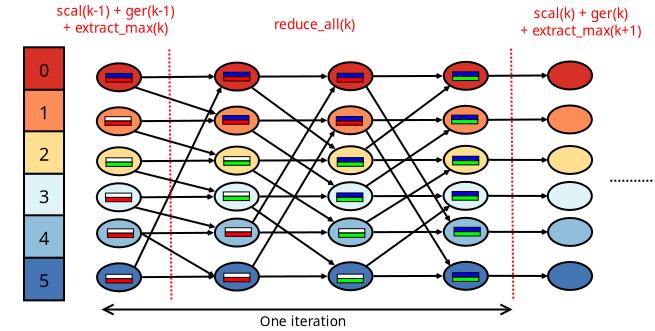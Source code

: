 <?xml version="1.0" encoding="UTF-8"?>
<dia:diagram xmlns:dia="http://www.lysator.liu.se/~alla/dia/">
  <dia:layer name="Arrière-plan" visible="true" active="true">
    <dia:object type="AADL - Data" version="0" id="O0">
      <dia:attribute name="obj_pos">
        <dia:point val="-14,-7.6"/>
      </dia:attribute>
      <dia:attribute name="obj_bb">
        <dia:rectangle val="-15.15,-8.75;-10.85,-4.321"/>
      </dia:attribute>
      <dia:attribute name="meta">
        <dia:composite type="dict"/>
      </dia:attribute>
      <dia:attribute name="elem_corner">
        <dia:point val="-14,-7.6"/>
      </dia:attribute>
      <dia:attribute name="elem_width">
        <dia:real val="2"/>
      </dia:attribute>
      <dia:attribute name="elem_height">
        <dia:real val="2.129"/>
      </dia:attribute>
      <dia:attribute name="obj_pos">
        <dia:point val="-14,-7.6"/>
      </dia:attribute>
      <dia:attribute name="obj_bb">
        <dia:rectangle val="-15.15,-8.75;-10.85,-4.321"/>
      </dia:attribute>
      <dia:attribute name="meta">
        <dia:composite type="dict"/>
      </dia:attribute>
      <dia:attribute name="elem_corner">
        <dia:point val="-14,-7.6"/>
      </dia:attribute>
      <dia:attribute name="elem_width">
        <dia:real val="2"/>
      </dia:attribute>
      <dia:attribute name="elem_height">
        <dia:real val="2.129"/>
      </dia:attribute>
      <dia:attribute name="declaration">
        <dia:string>##</dia:string>
      </dia:attribute>
      <dia:attribute name="line_colour">
        <dia:color val="#000000"/>
      </dia:attribute>
      <dia:attribute name="fill_colour">
        <dia:color val="#d73027"/>
      </dia:attribute>
      <dia:attribute name="name">
        <dia:composite type="text">
          <dia:attribute name="string">
            <dia:string># 0#</dia:string>
          </dia:attribute>
          <dia:attribute name="font">
            <dia:font family="sans" style="0" name="Helvetica"/>
          </dia:attribute>
          <dia:attribute name="height">
            <dia:real val="1.129"/>
          </dia:attribute>
          <dia:attribute name="pos">
            <dia:point val="-13.5,-6.26"/>
          </dia:attribute>
          <dia:attribute name="color">
            <dia:color val="#000000"/>
          </dia:attribute>
          <dia:attribute name="alignment">
            <dia:enum val="0"/>
          </dia:attribute>
        </dia:composite>
      </dia:attribute>
      <dia:attribute name="aadlbox_ports"/>
      <dia:attribute name="aadlbox_connections"/>
    </dia:object>
    <dia:object type="AADL - Data" version="0" id="O1">
      <dia:attribute name="obj_pos">
        <dia:point val="-14,-5.475"/>
      </dia:attribute>
      <dia:attribute name="obj_bb">
        <dia:rectangle val="-15.15,-6.625;-10.85,-2.196"/>
      </dia:attribute>
      <dia:attribute name="meta">
        <dia:composite type="dict"/>
      </dia:attribute>
      <dia:attribute name="elem_corner">
        <dia:point val="-14,-5.475"/>
      </dia:attribute>
      <dia:attribute name="elem_width">
        <dia:real val="2"/>
      </dia:attribute>
      <dia:attribute name="elem_height">
        <dia:real val="2.129"/>
      </dia:attribute>
      <dia:attribute name="obj_pos">
        <dia:point val="-14,-5.475"/>
      </dia:attribute>
      <dia:attribute name="obj_bb">
        <dia:rectangle val="-15.15,-6.625;-10.85,-2.196"/>
      </dia:attribute>
      <dia:attribute name="meta">
        <dia:composite type="dict"/>
      </dia:attribute>
      <dia:attribute name="elem_corner">
        <dia:point val="-14,-5.475"/>
      </dia:attribute>
      <dia:attribute name="elem_width">
        <dia:real val="2"/>
      </dia:attribute>
      <dia:attribute name="elem_height">
        <dia:real val="2.129"/>
      </dia:attribute>
      <dia:attribute name="declaration">
        <dia:string>##</dia:string>
      </dia:attribute>
      <dia:attribute name="line_colour">
        <dia:color val="#000000"/>
      </dia:attribute>
      <dia:attribute name="fill_colour">
        <dia:color val="#fc8d59"/>
      </dia:attribute>
      <dia:attribute name="name">
        <dia:composite type="text">
          <dia:attribute name="string">
            <dia:string># 1#</dia:string>
          </dia:attribute>
          <dia:attribute name="font">
            <dia:font family="sans" style="0" name="Helvetica"/>
          </dia:attribute>
          <dia:attribute name="height">
            <dia:real val="1.129"/>
          </dia:attribute>
          <dia:attribute name="pos">
            <dia:point val="-13.5,-4.135"/>
          </dia:attribute>
          <dia:attribute name="color">
            <dia:color val="#000000"/>
          </dia:attribute>
          <dia:attribute name="alignment">
            <dia:enum val="0"/>
          </dia:attribute>
        </dia:composite>
      </dia:attribute>
      <dia:attribute name="aadlbox_ports"/>
      <dia:attribute name="aadlbox_connections"/>
    </dia:object>
    <dia:object type="AADL - Data" version="0" id="O2">
      <dia:attribute name="obj_pos">
        <dia:point val="-14,-3.4"/>
      </dia:attribute>
      <dia:attribute name="obj_bb">
        <dia:rectangle val="-15.15,-4.55;-10.85,-0.121"/>
      </dia:attribute>
      <dia:attribute name="meta">
        <dia:composite type="dict"/>
      </dia:attribute>
      <dia:attribute name="elem_corner">
        <dia:point val="-14,-3.4"/>
      </dia:attribute>
      <dia:attribute name="elem_width">
        <dia:real val="2"/>
      </dia:attribute>
      <dia:attribute name="elem_height">
        <dia:real val="2.129"/>
      </dia:attribute>
      <dia:attribute name="obj_pos">
        <dia:point val="-14,-3.4"/>
      </dia:attribute>
      <dia:attribute name="obj_bb">
        <dia:rectangle val="-15.15,-4.55;-10.85,-0.121"/>
      </dia:attribute>
      <dia:attribute name="meta">
        <dia:composite type="dict"/>
      </dia:attribute>
      <dia:attribute name="elem_corner">
        <dia:point val="-14,-3.4"/>
      </dia:attribute>
      <dia:attribute name="elem_width">
        <dia:real val="2"/>
      </dia:attribute>
      <dia:attribute name="elem_height">
        <dia:real val="2.129"/>
      </dia:attribute>
      <dia:attribute name="declaration">
        <dia:string>##</dia:string>
      </dia:attribute>
      <dia:attribute name="line_colour">
        <dia:color val="#000000"/>
      </dia:attribute>
      <dia:attribute name="fill_colour">
        <dia:color val="#fee090"/>
      </dia:attribute>
      <dia:attribute name="name">
        <dia:composite type="text">
          <dia:attribute name="string">
            <dia:string># 2#</dia:string>
          </dia:attribute>
          <dia:attribute name="font">
            <dia:font family="sans" style="0" name="Helvetica"/>
          </dia:attribute>
          <dia:attribute name="height">
            <dia:real val="1.129"/>
          </dia:attribute>
          <dia:attribute name="pos">
            <dia:point val="-13.5,-2.06"/>
          </dia:attribute>
          <dia:attribute name="color">
            <dia:color val="#000000"/>
          </dia:attribute>
          <dia:attribute name="alignment">
            <dia:enum val="0"/>
          </dia:attribute>
        </dia:composite>
      </dia:attribute>
      <dia:attribute name="aadlbox_ports"/>
      <dia:attribute name="aadlbox_connections"/>
    </dia:object>
    <dia:object type="AADL - Data" version="0" id="O3">
      <dia:attribute name="obj_pos">
        <dia:point val="-14,-1.275"/>
      </dia:attribute>
      <dia:attribute name="obj_bb">
        <dia:rectangle val="-15.15,-2.425;-10.85,2.004"/>
      </dia:attribute>
      <dia:attribute name="meta">
        <dia:composite type="dict"/>
      </dia:attribute>
      <dia:attribute name="elem_corner">
        <dia:point val="-14,-1.275"/>
      </dia:attribute>
      <dia:attribute name="elem_width">
        <dia:real val="2"/>
      </dia:attribute>
      <dia:attribute name="elem_height">
        <dia:real val="2.129"/>
      </dia:attribute>
      <dia:attribute name="obj_pos">
        <dia:point val="-14,-1.275"/>
      </dia:attribute>
      <dia:attribute name="obj_bb">
        <dia:rectangle val="-15.15,-2.425;-10.85,2.004"/>
      </dia:attribute>
      <dia:attribute name="meta">
        <dia:composite type="dict"/>
      </dia:attribute>
      <dia:attribute name="elem_corner">
        <dia:point val="-14,-1.275"/>
      </dia:attribute>
      <dia:attribute name="elem_width">
        <dia:real val="2"/>
      </dia:attribute>
      <dia:attribute name="elem_height">
        <dia:real val="2.129"/>
      </dia:attribute>
      <dia:attribute name="declaration">
        <dia:string>##</dia:string>
      </dia:attribute>
      <dia:attribute name="line_colour">
        <dia:color val="#000000"/>
      </dia:attribute>
      <dia:attribute name="fill_colour">
        <dia:color val="#e0f3f8"/>
      </dia:attribute>
      <dia:attribute name="name">
        <dia:composite type="text">
          <dia:attribute name="string">
            <dia:string># 3#</dia:string>
          </dia:attribute>
          <dia:attribute name="font">
            <dia:font family="sans" style="0" name="Helvetica"/>
          </dia:attribute>
          <dia:attribute name="height">
            <dia:real val="1.129"/>
          </dia:attribute>
          <dia:attribute name="pos">
            <dia:point val="-13.5,0.065"/>
          </dia:attribute>
          <dia:attribute name="color">
            <dia:color val="#000000"/>
          </dia:attribute>
          <dia:attribute name="alignment">
            <dia:enum val="0"/>
          </dia:attribute>
        </dia:composite>
      </dia:attribute>
      <dia:attribute name="aadlbox_ports"/>
      <dia:attribute name="aadlbox_connections"/>
    </dia:object>
    <dia:object type="AADL - Data" version="0" id="O4">
      <dia:attribute name="obj_pos">
        <dia:point val="-14,0.8"/>
      </dia:attribute>
      <dia:attribute name="obj_bb">
        <dia:rectangle val="-15.15,-0.35;-10.85,4.079"/>
      </dia:attribute>
      <dia:attribute name="meta">
        <dia:composite type="dict"/>
      </dia:attribute>
      <dia:attribute name="elem_corner">
        <dia:point val="-14,0.8"/>
      </dia:attribute>
      <dia:attribute name="elem_width">
        <dia:real val="2"/>
      </dia:attribute>
      <dia:attribute name="elem_height">
        <dia:real val="2.129"/>
      </dia:attribute>
      <dia:attribute name="obj_pos">
        <dia:point val="-14,0.8"/>
      </dia:attribute>
      <dia:attribute name="obj_bb">
        <dia:rectangle val="-15.15,-0.35;-10.85,4.079"/>
      </dia:attribute>
      <dia:attribute name="meta">
        <dia:composite type="dict"/>
      </dia:attribute>
      <dia:attribute name="elem_corner">
        <dia:point val="-14,0.8"/>
      </dia:attribute>
      <dia:attribute name="elem_width">
        <dia:real val="2"/>
      </dia:attribute>
      <dia:attribute name="elem_height">
        <dia:real val="2.129"/>
      </dia:attribute>
      <dia:attribute name="declaration">
        <dia:string>##</dia:string>
      </dia:attribute>
      <dia:attribute name="line_colour">
        <dia:color val="#000000"/>
      </dia:attribute>
      <dia:attribute name="fill_colour">
        <dia:color val="#91bfdb"/>
      </dia:attribute>
      <dia:attribute name="name">
        <dia:composite type="text">
          <dia:attribute name="string">
            <dia:string># 4#</dia:string>
          </dia:attribute>
          <dia:attribute name="font">
            <dia:font family="sans" style="0" name="Helvetica"/>
          </dia:attribute>
          <dia:attribute name="height">
            <dia:real val="1.129"/>
          </dia:attribute>
          <dia:attribute name="pos">
            <dia:point val="-13.5,2.14"/>
          </dia:attribute>
          <dia:attribute name="color">
            <dia:color val="#000000"/>
          </dia:attribute>
          <dia:attribute name="alignment">
            <dia:enum val="0"/>
          </dia:attribute>
        </dia:composite>
      </dia:attribute>
      <dia:attribute name="aadlbox_ports"/>
      <dia:attribute name="aadlbox_connections"/>
    </dia:object>
    <dia:object type="AADL - Data" version="0" id="O5">
      <dia:attribute name="obj_pos">
        <dia:point val="-14,2.925"/>
      </dia:attribute>
      <dia:attribute name="obj_bb">
        <dia:rectangle val="-15.15,1.775;-10.85,6.204"/>
      </dia:attribute>
      <dia:attribute name="meta">
        <dia:composite type="dict"/>
      </dia:attribute>
      <dia:attribute name="elem_corner">
        <dia:point val="-14,2.925"/>
      </dia:attribute>
      <dia:attribute name="elem_width">
        <dia:real val="2"/>
      </dia:attribute>
      <dia:attribute name="elem_height">
        <dia:real val="2.129"/>
      </dia:attribute>
      <dia:attribute name="obj_pos">
        <dia:point val="-14,2.925"/>
      </dia:attribute>
      <dia:attribute name="obj_bb">
        <dia:rectangle val="-15.15,1.775;-10.85,6.204"/>
      </dia:attribute>
      <dia:attribute name="meta">
        <dia:composite type="dict"/>
      </dia:attribute>
      <dia:attribute name="elem_corner">
        <dia:point val="-14,2.925"/>
      </dia:attribute>
      <dia:attribute name="elem_width">
        <dia:real val="2"/>
      </dia:attribute>
      <dia:attribute name="elem_height">
        <dia:real val="2.129"/>
      </dia:attribute>
      <dia:attribute name="declaration">
        <dia:string>##</dia:string>
      </dia:attribute>
      <dia:attribute name="line_colour">
        <dia:color val="#000000"/>
      </dia:attribute>
      <dia:attribute name="fill_colour">
        <dia:color val="#4575b4"/>
      </dia:attribute>
      <dia:attribute name="name">
        <dia:composite type="text">
          <dia:attribute name="string">
            <dia:string># 5#</dia:string>
          </dia:attribute>
          <dia:attribute name="font">
            <dia:font family="sans" style="0" name="Helvetica"/>
          </dia:attribute>
          <dia:attribute name="height">
            <dia:real val="1.129"/>
          </dia:attribute>
          <dia:attribute name="pos">
            <dia:point val="-13.5,4.265"/>
          </dia:attribute>
          <dia:attribute name="color">
            <dia:color val="#000000"/>
          </dia:attribute>
          <dia:attribute name="alignment">
            <dia:enum val="0"/>
          </dia:attribute>
        </dia:composite>
      </dia:attribute>
      <dia:attribute name="aadlbox_ports"/>
      <dia:attribute name="aadlbox_connections"/>
    </dia:object>
    <dia:object type="Standard - Ellipse" version="0" id="O6">
      <dia:attribute name="obj_pos">
        <dia:point val="-10.347,-6.8"/>
      </dia:attribute>
      <dia:attribute name="obj_bb">
        <dia:rectangle val="-10.396,-6.85;-8.097,-5.35"/>
      </dia:attribute>
      <dia:attribute name="elem_corner">
        <dia:point val="-10.347,-6.8"/>
      </dia:attribute>
      <dia:attribute name="elem_width">
        <dia:real val="2.2"/>
      </dia:attribute>
      <dia:attribute name="elem_height">
        <dia:real val="1.4"/>
      </dia:attribute>
      <dia:attribute name="border_width">
        <dia:real val="0.1"/>
      </dia:attribute>
      <dia:attribute name="inner_color">
        <dia:color val="#d73027"/>
      </dia:attribute>
    </dia:object>
    <dia:object type="Standard - Ellipse" version="0" id="O7">
      <dia:attribute name="obj_pos">
        <dia:point val="-10.358,-4.6"/>
      </dia:attribute>
      <dia:attribute name="obj_bb">
        <dia:rectangle val="-10.408,-4.65;-8.108,-3.15"/>
      </dia:attribute>
      <dia:attribute name="elem_corner">
        <dia:point val="-10.358,-4.6"/>
      </dia:attribute>
      <dia:attribute name="elem_width">
        <dia:real val="2.2"/>
      </dia:attribute>
      <dia:attribute name="elem_height">
        <dia:real val="1.4"/>
      </dia:attribute>
      <dia:attribute name="border_width">
        <dia:real val="0.1"/>
      </dia:attribute>
      <dia:attribute name="inner_color">
        <dia:color val="#fc8d59"/>
      </dia:attribute>
    </dia:object>
    <dia:object type="Standard - Ellipse" version="0" id="O8">
      <dia:attribute name="obj_pos">
        <dia:point val="-10.347,-2.6"/>
      </dia:attribute>
      <dia:attribute name="obj_bb">
        <dia:rectangle val="-10.396,-2.65;-8.097,-1.15"/>
      </dia:attribute>
      <dia:attribute name="elem_corner">
        <dia:point val="-10.347,-2.6"/>
      </dia:attribute>
      <dia:attribute name="elem_width">
        <dia:real val="2.2"/>
      </dia:attribute>
      <dia:attribute name="elem_height">
        <dia:real val="1.4"/>
      </dia:attribute>
      <dia:attribute name="border_width">
        <dia:real val="0.1"/>
      </dia:attribute>
      <dia:attribute name="inner_color">
        <dia:color val="#fee090"/>
      </dia:attribute>
    </dia:object>
    <dia:object type="Standard - Ellipse" version="0" id="O9">
      <dia:attribute name="obj_pos">
        <dia:point val="-10.358,-0.8"/>
      </dia:attribute>
      <dia:attribute name="obj_bb">
        <dia:rectangle val="-10.408,-0.85;-8.108,0.65"/>
      </dia:attribute>
      <dia:attribute name="elem_corner">
        <dia:point val="-10.358,-0.8"/>
      </dia:attribute>
      <dia:attribute name="elem_width">
        <dia:real val="2.2"/>
      </dia:attribute>
      <dia:attribute name="elem_height">
        <dia:real val="1.4"/>
      </dia:attribute>
      <dia:attribute name="border_width">
        <dia:real val="0.1"/>
      </dia:attribute>
      <dia:attribute name="inner_color">
        <dia:color val="#e0f3f8"/>
      </dia:attribute>
    </dia:object>
    <dia:object type="Standard - Ellipse" version="0" id="O10">
      <dia:attribute name="obj_pos">
        <dia:point val="-10.347,1"/>
      </dia:attribute>
      <dia:attribute name="obj_bb">
        <dia:rectangle val="-10.396,0.95;-8.097,2.45"/>
      </dia:attribute>
      <dia:attribute name="elem_corner">
        <dia:point val="-10.347,1"/>
      </dia:attribute>
      <dia:attribute name="elem_width">
        <dia:real val="2.2"/>
      </dia:attribute>
      <dia:attribute name="elem_height">
        <dia:real val="1.4"/>
      </dia:attribute>
      <dia:attribute name="border_width">
        <dia:real val="0.1"/>
      </dia:attribute>
      <dia:attribute name="inner_color">
        <dia:color val="#91bfdb"/>
      </dia:attribute>
    </dia:object>
    <dia:object type="Standard - Ellipse" version="0" id="O11">
      <dia:attribute name="obj_pos">
        <dia:point val="-10.347,3.2"/>
      </dia:attribute>
      <dia:attribute name="obj_bb">
        <dia:rectangle val="-10.396,3.15;-8.097,4.65"/>
      </dia:attribute>
      <dia:attribute name="elem_corner">
        <dia:point val="-10.347,3.2"/>
      </dia:attribute>
      <dia:attribute name="elem_width">
        <dia:real val="2.2"/>
      </dia:attribute>
      <dia:attribute name="elem_height">
        <dia:real val="1.4"/>
      </dia:attribute>
      <dia:attribute name="border_width">
        <dia:real val="0.1"/>
      </dia:attribute>
      <dia:attribute name="inner_color">
        <dia:color val="#4575b4"/>
      </dia:attribute>
    </dia:object>
    <dia:object type="Standard - Ellipse" version="0" id="O12">
      <dia:attribute name="obj_pos">
        <dia:point val="-4.453,-6.836"/>
      </dia:attribute>
      <dia:attribute name="obj_bb">
        <dia:rectangle val="-4.503,-6.886;-2.203,-5.386"/>
      </dia:attribute>
      <dia:attribute name="elem_corner">
        <dia:point val="-4.453,-6.836"/>
      </dia:attribute>
      <dia:attribute name="elem_width">
        <dia:real val="2.2"/>
      </dia:attribute>
      <dia:attribute name="elem_height">
        <dia:real val="1.4"/>
      </dia:attribute>
      <dia:attribute name="border_width">
        <dia:real val="0.1"/>
      </dia:attribute>
      <dia:attribute name="inner_color">
        <dia:color val="#d73027"/>
      </dia:attribute>
    </dia:object>
    <dia:object type="Standard - Ellipse" version="0" id="O13">
      <dia:attribute name="obj_pos">
        <dia:point val="-4.465,-4.636"/>
      </dia:attribute>
      <dia:attribute name="obj_bb">
        <dia:rectangle val="-4.515,-4.686;-2.215,-3.186"/>
      </dia:attribute>
      <dia:attribute name="elem_corner">
        <dia:point val="-4.465,-4.636"/>
      </dia:attribute>
      <dia:attribute name="elem_width">
        <dia:real val="2.2"/>
      </dia:attribute>
      <dia:attribute name="elem_height">
        <dia:real val="1.4"/>
      </dia:attribute>
      <dia:attribute name="border_width">
        <dia:real val="0.1"/>
      </dia:attribute>
      <dia:attribute name="inner_color">
        <dia:color val="#fc8d59"/>
      </dia:attribute>
    </dia:object>
    <dia:object type="Standard - Ellipse" version="0" id="O14">
      <dia:attribute name="obj_pos">
        <dia:point val="-4.453,-2.636"/>
      </dia:attribute>
      <dia:attribute name="obj_bb">
        <dia:rectangle val="-4.503,-2.686;-2.203,-1.186"/>
      </dia:attribute>
      <dia:attribute name="elem_corner">
        <dia:point val="-4.453,-2.636"/>
      </dia:attribute>
      <dia:attribute name="elem_width">
        <dia:real val="2.2"/>
      </dia:attribute>
      <dia:attribute name="elem_height">
        <dia:real val="1.4"/>
      </dia:attribute>
      <dia:attribute name="border_width">
        <dia:real val="0.1"/>
      </dia:attribute>
      <dia:attribute name="inner_color">
        <dia:color val="#fee090"/>
      </dia:attribute>
    </dia:object>
    <dia:object type="Standard - Ellipse" version="0" id="O15">
      <dia:attribute name="obj_pos">
        <dia:point val="-4.465,-0.836"/>
      </dia:attribute>
      <dia:attribute name="obj_bb">
        <dia:rectangle val="-4.515,-0.886;-2.215,0.614"/>
      </dia:attribute>
      <dia:attribute name="elem_corner">
        <dia:point val="-4.465,-0.836"/>
      </dia:attribute>
      <dia:attribute name="elem_width">
        <dia:real val="2.2"/>
      </dia:attribute>
      <dia:attribute name="elem_height">
        <dia:real val="1.4"/>
      </dia:attribute>
      <dia:attribute name="border_width">
        <dia:real val="0.1"/>
      </dia:attribute>
      <dia:attribute name="inner_color">
        <dia:color val="#e0f3f8"/>
      </dia:attribute>
    </dia:object>
    <dia:object type="Standard - Ellipse" version="0" id="O16">
      <dia:attribute name="obj_pos">
        <dia:point val="-4.453,0.964"/>
      </dia:attribute>
      <dia:attribute name="obj_bb">
        <dia:rectangle val="-4.503,0.914;-2.203,2.414"/>
      </dia:attribute>
      <dia:attribute name="elem_corner">
        <dia:point val="-4.453,0.964"/>
      </dia:attribute>
      <dia:attribute name="elem_width">
        <dia:real val="2.2"/>
      </dia:attribute>
      <dia:attribute name="elem_height">
        <dia:real val="1.4"/>
      </dia:attribute>
      <dia:attribute name="border_width">
        <dia:real val="0.1"/>
      </dia:attribute>
      <dia:attribute name="inner_color">
        <dia:color val="#91bfdb"/>
      </dia:attribute>
    </dia:object>
    <dia:object type="Standard - Ellipse" version="0" id="O17">
      <dia:attribute name="obj_pos">
        <dia:point val="-4.453,3.164"/>
      </dia:attribute>
      <dia:attribute name="obj_bb">
        <dia:rectangle val="-4.503,3.114;-2.203,4.614"/>
      </dia:attribute>
      <dia:attribute name="elem_corner">
        <dia:point val="-4.453,3.164"/>
      </dia:attribute>
      <dia:attribute name="elem_width">
        <dia:real val="2.2"/>
      </dia:attribute>
      <dia:attribute name="elem_height">
        <dia:real val="1.4"/>
      </dia:attribute>
      <dia:attribute name="border_width">
        <dia:real val="0.1"/>
      </dia:attribute>
      <dia:attribute name="inner_color">
        <dia:color val="#4575b4"/>
      </dia:attribute>
    </dia:object>
    <dia:object type="Standard - Line" version="0" id="O18">
      <dia:attribute name="obj_pos">
        <dia:point val="-8.146,-6.1"/>
      </dia:attribute>
      <dia:attribute name="obj_bb">
        <dia:rectangle val="-8.197,-6.315;-4.341,-5.953"/>
      </dia:attribute>
      <dia:attribute name="conn_endpoints">
        <dia:point val="-8.146,-6.1"/>
        <dia:point val="-4.453,-6.136"/>
      </dia:attribute>
      <dia:attribute name="numcp">
        <dia:int val="1"/>
      </dia:attribute>
      <dia:attribute name="end_arrow">
        <dia:enum val="1"/>
      </dia:attribute>
      <dia:attribute name="end_arrow_length">
        <dia:real val="0.2"/>
      </dia:attribute>
      <dia:attribute name="end_arrow_width">
        <dia:real val="0.2"/>
      </dia:attribute>
      <dia:connections>
        <dia:connection handle="0" to="O6" connection="4"/>
        <dia:connection handle="1" to="O12" connection="3"/>
      </dia:connections>
    </dia:object>
    <dia:object type="Standard - Line" version="0" id="O19">
      <dia:attribute name="obj_pos">
        <dia:point val="-8.469,-5.605"/>
      </dia:attribute>
      <dia:attribute name="obj_bb">
        <dia:rectangle val="-8.532,-5.668;-4.281,-4.175"/>
      </dia:attribute>
      <dia:attribute name="conn_endpoints">
        <dia:point val="-8.469,-5.605"/>
        <dia:point val="-4.387,-4.271"/>
      </dia:attribute>
      <dia:attribute name="numcp">
        <dia:int val="1"/>
      </dia:attribute>
      <dia:attribute name="end_arrow">
        <dia:enum val="1"/>
      </dia:attribute>
      <dia:attribute name="end_arrow_length">
        <dia:real val="0.2"/>
      </dia:attribute>
      <dia:attribute name="end_arrow_width">
        <dia:real val="0.2"/>
      </dia:attribute>
      <dia:connections>
        <dia:connection handle="0" to="O6" connection="7"/>
        <dia:connection handle="1" to="O13" connection="8"/>
      </dia:connections>
    </dia:object>
    <dia:object type="Standard - Line" version="0" id="O20">
      <dia:attribute name="obj_pos">
        <dia:point val="-8.109,-3.909"/>
      </dia:attribute>
      <dia:attribute name="obj_bb">
        <dia:rectangle val="-8.159,-4.115;-4.353,-3.754"/>
      </dia:attribute>
      <dia:attribute name="conn_endpoints">
        <dia:point val="-8.109,-3.909"/>
        <dia:point val="-4.465,-3.936"/>
      </dia:attribute>
      <dia:attribute name="numcp">
        <dia:int val="1"/>
      </dia:attribute>
      <dia:attribute name="end_arrow">
        <dia:enum val="1"/>
      </dia:attribute>
      <dia:attribute name="end_arrow_length">
        <dia:real val="0.2"/>
      </dia:attribute>
      <dia:attribute name="end_arrow_width">
        <dia:real val="0.2"/>
      </dia:attribute>
      <dia:connections>
        <dia:connection handle="0" to="O7" connection="8"/>
        <dia:connection handle="1" to="O13" connection="3"/>
      </dia:connections>
    </dia:object>
    <dia:object type="Standard - Line" version="0" id="O21">
      <dia:attribute name="obj_pos">
        <dia:point val="-8.097,-1.909"/>
      </dia:attribute>
      <dia:attribute name="obj_bb">
        <dia:rectangle val="-8.147,-2.115;-4.341,-1.754"/>
      </dia:attribute>
      <dia:attribute name="conn_endpoints">
        <dia:point val="-8.097,-1.909"/>
        <dia:point val="-4.453,-1.936"/>
      </dia:attribute>
      <dia:attribute name="numcp">
        <dia:int val="1"/>
      </dia:attribute>
      <dia:attribute name="end_arrow">
        <dia:enum val="1"/>
      </dia:attribute>
      <dia:attribute name="end_arrow_length">
        <dia:real val="0.2"/>
      </dia:attribute>
      <dia:attribute name="end_arrow_width">
        <dia:real val="0.2"/>
      </dia:attribute>
      <dia:connections>
        <dia:connection handle="0" to="O8" connection="8"/>
        <dia:connection handle="1" to="O14" connection="3"/>
      </dia:connections>
    </dia:object>
    <dia:object type="Standard - Line" version="0" id="O22">
      <dia:attribute name="obj_pos">
        <dia:point val="-8.158,-0.1"/>
      </dia:attribute>
      <dia:attribute name="obj_bb">
        <dia:rectangle val="-8.209,-0.307;-4.403,0.055"/>
      </dia:attribute>
      <dia:attribute name="conn_endpoints">
        <dia:point val="-8.158,-0.1"/>
        <dia:point val="-4.515,-0.128"/>
      </dia:attribute>
      <dia:attribute name="numcp">
        <dia:int val="1"/>
      </dia:attribute>
      <dia:attribute name="end_arrow">
        <dia:enum val="1"/>
      </dia:attribute>
      <dia:attribute name="end_arrow_length">
        <dia:real val="0.2"/>
      </dia:attribute>
      <dia:attribute name="end_arrow_width">
        <dia:real val="0.2"/>
      </dia:attribute>
      <dia:connections>
        <dia:connection handle="0" to="O9" connection="4"/>
        <dia:connection handle="1" to="O15" connection="8"/>
      </dia:connections>
    </dia:object>
    <dia:object type="Standard - Line" version="0" id="O23">
      <dia:attribute name="obj_pos">
        <dia:point val="-8.146,1.7"/>
      </dia:attribute>
      <dia:attribute name="obj_bb">
        <dia:rectangle val="-8.197,1.493;-4.391,1.855"/>
      </dia:attribute>
      <dia:attribute name="conn_endpoints">
        <dia:point val="-8.146,1.7"/>
        <dia:point val="-4.503,1.672"/>
      </dia:attribute>
      <dia:attribute name="numcp">
        <dia:int val="1"/>
      </dia:attribute>
      <dia:attribute name="end_arrow">
        <dia:enum val="1"/>
      </dia:attribute>
      <dia:attribute name="end_arrow_length">
        <dia:real val="0.2"/>
      </dia:attribute>
      <dia:attribute name="end_arrow_width">
        <dia:real val="0.2"/>
      </dia:attribute>
      <dia:connections>
        <dia:connection handle="0" to="O10" connection="4"/>
        <dia:connection handle="1" to="O16" connection="8"/>
      </dia:connections>
    </dia:object>
    <dia:object type="Standard - Line" version="0" id="O24">
      <dia:attribute name="obj_pos">
        <dia:point val="-8.097,3.891"/>
      </dia:attribute>
      <dia:attribute name="obj_bb">
        <dia:rectangle val="-8.147,3.685;-4.341,4.046"/>
      </dia:attribute>
      <dia:attribute name="conn_endpoints">
        <dia:point val="-8.097,3.891"/>
        <dia:point val="-4.453,3.864"/>
      </dia:attribute>
      <dia:attribute name="numcp">
        <dia:int val="1"/>
      </dia:attribute>
      <dia:attribute name="end_arrow">
        <dia:enum val="1"/>
      </dia:attribute>
      <dia:attribute name="end_arrow_length">
        <dia:real val="0.2"/>
      </dia:attribute>
      <dia:attribute name="end_arrow_width">
        <dia:real val="0.2"/>
      </dia:attribute>
      <dia:connections>
        <dia:connection handle="0" to="O11" connection="8"/>
        <dia:connection handle="1" to="O17" connection="3"/>
      </dia:connections>
    </dia:object>
    <dia:object type="Standard - Line" version="0" id="O25">
      <dia:attribute name="obj_pos">
        <dia:point val="-8.48,-3.405"/>
      </dia:attribute>
      <dia:attribute name="obj_bb">
        <dia:rectangle val="-8.542,-3.467;-4.292,-2.131"/>
      </dia:attribute>
      <dia:attribute name="conn_endpoints">
        <dia:point val="-8.48,-3.405"/>
        <dia:point val="-4.4,-2.236"/>
      </dia:attribute>
      <dia:attribute name="numcp">
        <dia:int val="1"/>
      </dia:attribute>
      <dia:attribute name="end_arrow">
        <dia:enum val="1"/>
      </dia:attribute>
      <dia:attribute name="end_arrow_length">
        <dia:real val="0.2"/>
      </dia:attribute>
      <dia:attribute name="end_arrow_width">
        <dia:real val="0.2"/>
      </dia:attribute>
      <dia:connections>
        <dia:connection handle="0" to="O7" connection="7"/>
        <dia:connection handle="1" to="O14" connection="8"/>
      </dia:connections>
    </dia:object>
    <dia:object type="Standard - Line" version="0" id="O26">
      <dia:attribute name="obj_pos">
        <dia:point val="-8.469,-1.405"/>
      </dia:attribute>
      <dia:attribute name="obj_bb">
        <dia:rectangle val="-8.529,-1.466;-4.329,-0.288"/>
      </dia:attribute>
      <dia:attribute name="conn_endpoints">
        <dia:point val="-8.469,-1.405"/>
        <dia:point val="-4.438,-0.403"/>
      </dia:attribute>
      <dia:attribute name="numcp">
        <dia:int val="1"/>
      </dia:attribute>
      <dia:attribute name="end_arrow">
        <dia:enum val="1"/>
      </dia:attribute>
      <dia:attribute name="end_arrow_length">
        <dia:real val="0.2"/>
      </dia:attribute>
      <dia:attribute name="end_arrow_width">
        <dia:real val="0.2"/>
      </dia:attribute>
      <dia:connections>
        <dia:connection handle="0" to="O8" connection="7"/>
        <dia:connection handle="1" to="O15" connection="8"/>
      </dia:connections>
    </dia:object>
    <dia:object type="Standard - Line" version="0" id="O27">
      <dia:attribute name="obj_pos">
        <dia:point val="-8.48,0.395"/>
      </dia:attribute>
      <dia:attribute name="obj_bb">
        <dia:rectangle val="-8.541,0.334;-4.318,1.514"/>
      </dia:attribute>
      <dia:attribute name="conn_endpoints">
        <dia:point val="-8.48,0.395"/>
        <dia:point val="-4.426,1.398"/>
      </dia:attribute>
      <dia:attribute name="numcp">
        <dia:int val="1"/>
      </dia:attribute>
      <dia:attribute name="end_arrow">
        <dia:enum val="1"/>
      </dia:attribute>
      <dia:attribute name="end_arrow_length">
        <dia:real val="0.2"/>
      </dia:attribute>
      <dia:attribute name="end_arrow_width">
        <dia:real val="0.2"/>
      </dia:attribute>
      <dia:connections>
        <dia:connection handle="0" to="O9" connection="7"/>
        <dia:connection handle="1" to="O16" connection="8"/>
      </dia:connections>
    </dia:object>
    <dia:object type="Standard - Line" version="0" id="O28">
      <dia:attribute name="obj_pos">
        <dia:point val="-8.469,3.405"/>
      </dia:attribute>
      <dia:attribute name="obj_bb">
        <dia:rectangle val="-8.535,-5.742;-4.061,3.472"/>
      </dia:attribute>
      <dia:attribute name="conn_endpoints">
        <dia:point val="-8.469,3.405"/>
        <dia:point val="-4.131,-5.642"/>
      </dia:attribute>
      <dia:attribute name="numcp">
        <dia:int val="1"/>
      </dia:attribute>
      <dia:attribute name="end_arrow">
        <dia:enum val="1"/>
      </dia:attribute>
      <dia:attribute name="end_arrow_length">
        <dia:real val="0.2"/>
      </dia:attribute>
      <dia:attribute name="end_arrow_width">
        <dia:real val="0.2"/>
      </dia:attribute>
      <dia:connections>
        <dia:connection handle="0" to="O11" connection="2"/>
        <dia:connection handle="1" to="O12" connection="5"/>
      </dia:connections>
    </dia:object>
    <dia:object type="Standard - Ellipse" version="0" id="O29">
      <dia:attribute name="obj_pos">
        <dia:point val="1.226,-6.853"/>
      </dia:attribute>
      <dia:attribute name="obj_bb">
        <dia:rectangle val="1.176,-6.903;3.476,-5.403"/>
      </dia:attribute>
      <dia:attribute name="elem_corner">
        <dia:point val="1.226,-6.853"/>
      </dia:attribute>
      <dia:attribute name="elem_width">
        <dia:real val="2.2"/>
      </dia:attribute>
      <dia:attribute name="elem_height">
        <dia:real val="1.4"/>
      </dia:attribute>
      <dia:attribute name="border_width">
        <dia:real val="0.1"/>
      </dia:attribute>
      <dia:attribute name="inner_color">
        <dia:color val="#d73027"/>
      </dia:attribute>
    </dia:object>
    <dia:object type="Standard - Ellipse" version="0" id="O30">
      <dia:attribute name="obj_pos">
        <dia:point val="1.215,-4.653"/>
      </dia:attribute>
      <dia:attribute name="obj_bb">
        <dia:rectangle val="1.165,-4.703;3.465,-3.203"/>
      </dia:attribute>
      <dia:attribute name="elem_corner">
        <dia:point val="1.215,-4.653"/>
      </dia:attribute>
      <dia:attribute name="elem_width">
        <dia:real val="2.2"/>
      </dia:attribute>
      <dia:attribute name="elem_height">
        <dia:real val="1.4"/>
      </dia:attribute>
      <dia:attribute name="border_width">
        <dia:real val="0.1"/>
      </dia:attribute>
      <dia:attribute name="inner_color">
        <dia:color val="#fc8d59"/>
      </dia:attribute>
    </dia:object>
    <dia:object type="Standard - Ellipse" version="0" id="O31">
      <dia:attribute name="obj_pos">
        <dia:point val="1.226,-2.653"/>
      </dia:attribute>
      <dia:attribute name="obj_bb">
        <dia:rectangle val="1.176,-2.703;3.476,-1.203"/>
      </dia:attribute>
      <dia:attribute name="elem_corner">
        <dia:point val="1.226,-2.653"/>
      </dia:attribute>
      <dia:attribute name="elem_width">
        <dia:real val="2.2"/>
      </dia:attribute>
      <dia:attribute name="elem_height">
        <dia:real val="1.4"/>
      </dia:attribute>
      <dia:attribute name="border_width">
        <dia:real val="0.1"/>
      </dia:attribute>
      <dia:attribute name="inner_color">
        <dia:color val="#fee090"/>
      </dia:attribute>
    </dia:object>
    <dia:object type="Standard - Ellipse" version="0" id="O32">
      <dia:attribute name="obj_pos">
        <dia:point val="1.215,-0.853"/>
      </dia:attribute>
      <dia:attribute name="obj_bb">
        <dia:rectangle val="1.165,-0.903;3.465,0.597"/>
      </dia:attribute>
      <dia:attribute name="elem_corner">
        <dia:point val="1.215,-0.853"/>
      </dia:attribute>
      <dia:attribute name="elem_width">
        <dia:real val="2.2"/>
      </dia:attribute>
      <dia:attribute name="elem_height">
        <dia:real val="1.4"/>
      </dia:attribute>
      <dia:attribute name="border_width">
        <dia:real val="0.1"/>
      </dia:attribute>
      <dia:attribute name="inner_color">
        <dia:color val="#e0f3f8"/>
      </dia:attribute>
    </dia:object>
    <dia:object type="Standard - Ellipse" version="0" id="O33">
      <dia:attribute name="obj_pos">
        <dia:point val="1.226,0.947"/>
      </dia:attribute>
      <dia:attribute name="obj_bb">
        <dia:rectangle val="1.176,0.897;3.476,2.397"/>
      </dia:attribute>
      <dia:attribute name="elem_corner">
        <dia:point val="1.226,0.947"/>
      </dia:attribute>
      <dia:attribute name="elem_width">
        <dia:real val="2.2"/>
      </dia:attribute>
      <dia:attribute name="elem_height">
        <dia:real val="1.4"/>
      </dia:attribute>
      <dia:attribute name="border_width">
        <dia:real val="0.1"/>
      </dia:attribute>
      <dia:attribute name="inner_color">
        <dia:color val="#91bfdb"/>
      </dia:attribute>
    </dia:object>
    <dia:object type="Standard - Ellipse" version="0" id="O34">
      <dia:attribute name="obj_pos">
        <dia:point val="1.226,3.147"/>
      </dia:attribute>
      <dia:attribute name="obj_bb">
        <dia:rectangle val="1.176,3.097;3.476,4.597"/>
      </dia:attribute>
      <dia:attribute name="elem_corner">
        <dia:point val="1.226,3.147"/>
      </dia:attribute>
      <dia:attribute name="elem_width">
        <dia:real val="2.2"/>
      </dia:attribute>
      <dia:attribute name="elem_height">
        <dia:real val="1.4"/>
      </dia:attribute>
      <dia:attribute name="border_width">
        <dia:real val="0.1"/>
      </dia:attribute>
      <dia:attribute name="inner_color">
        <dia:color val="#4575b4"/>
      </dia:attribute>
    </dia:object>
    <dia:object type="Standard - Line" version="0" id="O35">
      <dia:attribute name="obj_pos">
        <dia:point val="-2.253,-6.136"/>
      </dia:attribute>
      <dia:attribute name="obj_bb">
        <dia:rectangle val="-2.303,-6.329;1.288,-5.967"/>
      </dia:attribute>
      <dia:attribute name="conn_endpoints">
        <dia:point val="-2.253,-6.136"/>
        <dia:point val="1.176,-6.149"/>
      </dia:attribute>
      <dia:attribute name="numcp">
        <dia:int val="1"/>
      </dia:attribute>
      <dia:attribute name="end_arrow">
        <dia:enum val="1"/>
      </dia:attribute>
      <dia:attribute name="end_arrow_length">
        <dia:real val="0.2"/>
      </dia:attribute>
      <dia:attribute name="end_arrow_width">
        <dia:real val="0.2"/>
      </dia:attribute>
      <dia:connections>
        <dia:connection handle="0" to="O12" connection="4"/>
        <dia:connection handle="1" to="O29" connection="8"/>
      </dia:connections>
    </dia:object>
    <dia:object type="Standard - Line" version="0" id="O36">
      <dia:attribute name="obj_pos">
        <dia:point val="-2.265,-3.936"/>
      </dia:attribute>
      <dia:attribute name="obj_bb">
        <dia:rectangle val="-2.315,-4.129;1.276,-3.767"/>
      </dia:attribute>
      <dia:attribute name="conn_endpoints">
        <dia:point val="-2.265,-3.936"/>
        <dia:point val="1.165,-3.949"/>
      </dia:attribute>
      <dia:attribute name="numcp">
        <dia:int val="1"/>
      </dia:attribute>
      <dia:attribute name="end_arrow">
        <dia:enum val="1"/>
      </dia:attribute>
      <dia:attribute name="end_arrow_length">
        <dia:real val="0.2"/>
      </dia:attribute>
      <dia:attribute name="end_arrow_width">
        <dia:real val="0.2"/>
      </dia:attribute>
      <dia:connections>
        <dia:connection handle="0" to="O13" connection="4"/>
        <dia:connection handle="1" to="O30" connection="8"/>
      </dia:connections>
    </dia:object>
    <dia:object type="Standard - Line" version="0" id="O37">
      <dia:attribute name="obj_pos">
        <dia:point val="-2.204,-1.94"/>
      </dia:attribute>
      <dia:attribute name="obj_bb">
        <dia:rectangle val="-2.254,-2.13;1.289,-1.768"/>
      </dia:attribute>
      <dia:attribute name="conn_endpoints">
        <dia:point val="-2.204,-1.94"/>
        <dia:point val="1.177,-1.949"/>
      </dia:attribute>
      <dia:attribute name="numcp">
        <dia:int val="1"/>
      </dia:attribute>
      <dia:attribute name="end_arrow">
        <dia:enum val="1"/>
      </dia:attribute>
      <dia:attribute name="end_arrow_length">
        <dia:real val="0.2"/>
      </dia:attribute>
      <dia:attribute name="end_arrow_width">
        <dia:real val="0.2"/>
      </dia:attribute>
      <dia:connections>
        <dia:connection handle="0" to="O14" connection="8"/>
        <dia:connection handle="1" to="O31" connection="8"/>
      </dia:connections>
    </dia:object>
    <dia:object type="Standard - Line" version="0" id="O38">
      <dia:attribute name="obj_pos">
        <dia:point val="-2.216,-0.14"/>
      </dia:attribute>
      <dia:attribute name="obj_bb">
        <dia:rectangle val="-2.266,-0.33;1.277,0.032"/>
      </dia:attribute>
      <dia:attribute name="conn_endpoints">
        <dia:point val="-2.216,-0.14"/>
        <dia:point val="1.165,-0.149"/>
      </dia:attribute>
      <dia:attribute name="numcp">
        <dia:int val="1"/>
      </dia:attribute>
      <dia:attribute name="end_arrow">
        <dia:enum val="1"/>
      </dia:attribute>
      <dia:attribute name="end_arrow_length">
        <dia:real val="0.2"/>
      </dia:attribute>
      <dia:attribute name="end_arrow_width">
        <dia:real val="0.2"/>
      </dia:attribute>
      <dia:connections>
        <dia:connection handle="0" to="O15" connection="8"/>
        <dia:connection handle="1" to="O32" connection="8"/>
      </dia:connections>
    </dia:object>
    <dia:object type="Standard - Line" version="0" id="O39">
      <dia:attribute name="obj_pos">
        <dia:point val="-2.204,1.66"/>
      </dia:attribute>
      <dia:attribute name="obj_bb">
        <dia:rectangle val="-2.254,1.47;1.289,1.832"/>
      </dia:attribute>
      <dia:attribute name="conn_endpoints">
        <dia:point val="-2.204,1.66"/>
        <dia:point val="1.177,1.651"/>
      </dia:attribute>
      <dia:attribute name="numcp">
        <dia:int val="1"/>
      </dia:attribute>
      <dia:attribute name="end_arrow">
        <dia:enum val="1"/>
      </dia:attribute>
      <dia:attribute name="end_arrow_length">
        <dia:real val="0.2"/>
      </dia:attribute>
      <dia:attribute name="end_arrow_width">
        <dia:real val="0.2"/>
      </dia:attribute>
      <dia:connections>
        <dia:connection handle="0" to="O16" connection="8"/>
        <dia:connection handle="1" to="O33" connection="8"/>
      </dia:connections>
    </dia:object>
    <dia:object type="Standard - Line" version="0" id="O40">
      <dia:attribute name="obj_pos">
        <dia:point val="-2.204,3.86"/>
      </dia:attribute>
      <dia:attribute name="obj_bb">
        <dia:rectangle val="-2.254,3.67;1.289,4.032"/>
      </dia:attribute>
      <dia:attribute name="conn_endpoints">
        <dia:point val="-2.204,3.86"/>
        <dia:point val="1.177,3.851"/>
      </dia:attribute>
      <dia:attribute name="numcp">
        <dia:int val="1"/>
      </dia:attribute>
      <dia:attribute name="end_arrow">
        <dia:enum val="1"/>
      </dia:attribute>
      <dia:attribute name="end_arrow_length">
        <dia:real val="0.2"/>
      </dia:attribute>
      <dia:attribute name="end_arrow_width">
        <dia:real val="0.2"/>
      </dia:attribute>
      <dia:connections>
        <dia:connection handle="0" to="O17" connection="8"/>
        <dia:connection handle="1" to="O34" connection="8"/>
      </dia:connections>
    </dia:object>
    <dia:object type="Standard - Line" version="0" id="O41">
      <dia:attribute name="obj_pos">
        <dia:point val="-2.596,-5.579"/>
      </dia:attribute>
      <dia:attribute name="obj_bb">
        <dia:rectangle val="-2.666,-5.649;1.659,-2.441"/>
      </dia:attribute>
      <dia:attribute name="conn_endpoints">
        <dia:point val="-2.596,-5.579"/>
        <dia:point val="1.569,-2.51"/>
      </dia:attribute>
      <dia:attribute name="numcp">
        <dia:int val="1"/>
      </dia:attribute>
      <dia:attribute name="end_arrow">
        <dia:enum val="1"/>
      </dia:attribute>
      <dia:attribute name="end_arrow_length">
        <dia:real val="0.2"/>
      </dia:attribute>
      <dia:attribute name="end_arrow_width">
        <dia:real val="0.2"/>
      </dia:attribute>
      <dia:connections>
        <dia:connection handle="0" to="O12" connection="8"/>
        <dia:connection handle="1" to="O31" connection="8"/>
      </dia:connections>
    </dia:object>
    <dia:object type="Standard - Line" version="0" id="O42">
      <dia:attribute name="obj_pos">
        <dia:point val="-2.531,-1.418"/>
      </dia:attribute>
      <dia:attribute name="obj_bb">
        <dia:rectangle val="-2.6,-1.487;1.599,1.197"/>
      </dia:attribute>
      <dia:attribute name="conn_endpoints">
        <dia:point val="-2.531,-1.418"/>
        <dia:point val="1.504,1.128"/>
      </dia:attribute>
      <dia:attribute name="numcp">
        <dia:int val="1"/>
      </dia:attribute>
      <dia:attribute name="end_arrow">
        <dia:enum val="1"/>
      </dia:attribute>
      <dia:attribute name="end_arrow_length">
        <dia:real val="0.2"/>
      </dia:attribute>
      <dia:attribute name="end_arrow_width">
        <dia:real val="0.2"/>
      </dia:attribute>
      <dia:connections>
        <dia:connection handle="0" to="O14" connection="8"/>
        <dia:connection handle="1" to="O33" connection="8"/>
      </dia:connections>
    </dia:object>
    <dia:object type="Standard - Line" version="0" id="O43">
      <dia:attribute name="obj_pos">
        <dia:point val="-2.584,0.41"/>
      </dia:attribute>
      <dia:attribute name="obj_bb">
        <dia:rectangle val="-2.653,0.341;1.637,3.37"/>
      </dia:attribute>
      <dia:attribute name="conn_endpoints">
        <dia:point val="-2.584,0.41"/>
        <dia:point val="1.545,3.3"/>
      </dia:attribute>
      <dia:attribute name="numcp">
        <dia:int val="1"/>
      </dia:attribute>
      <dia:attribute name="end_arrow">
        <dia:enum val="1"/>
      </dia:attribute>
      <dia:attribute name="end_arrow_length">
        <dia:real val="0.2"/>
      </dia:attribute>
      <dia:attribute name="end_arrow_width">
        <dia:real val="0.2"/>
      </dia:attribute>
      <dia:connections>
        <dia:connection handle="0" to="O15" connection="8"/>
        <dia:connection handle="1" to="O34" connection="8"/>
      </dia:connections>
    </dia:object>
    <dia:object type="Standard - Line" version="0" id="O44">
      <dia:attribute name="obj_pos">
        <dia:point val="-2.565,-3.403"/>
      </dia:attribute>
      <dia:attribute name="obj_bb">
        <dia:rectangle val="-2.634,-3.473;1.607,-0.616"/>
      </dia:attribute>
      <dia:attribute name="conn_endpoints">
        <dia:point val="-2.565,-3.403"/>
        <dia:point val="1.514,-0.686"/>
      </dia:attribute>
      <dia:attribute name="numcp">
        <dia:int val="1"/>
      </dia:attribute>
      <dia:attribute name="end_arrow">
        <dia:enum val="1"/>
      </dia:attribute>
      <dia:attribute name="end_arrow_length">
        <dia:real val="0.2"/>
      </dia:attribute>
      <dia:attribute name="end_arrow_width">
        <dia:real val="0.2"/>
      </dia:attribute>
      <dia:connections>
        <dia:connection handle="0" to="O13" connection="8"/>
        <dia:connection handle="1" to="O32" connection="8"/>
      </dia:connections>
    </dia:object>
    <dia:object type="Standard - Line" version="0" id="O45">
      <dia:attribute name="obj_pos">
        <dia:point val="-2.575,1.169"/>
      </dia:attribute>
      <dia:attribute name="obj_bb">
        <dia:rectangle val="-2.644,-5.754;1.618,1.237"/>
      </dia:attribute>
      <dia:attribute name="conn_endpoints">
        <dia:point val="-2.575,1.169"/>
        <dia:point val="1.549,-5.658"/>
      </dia:attribute>
      <dia:attribute name="numcp">
        <dia:int val="1"/>
      </dia:attribute>
      <dia:attribute name="end_arrow">
        <dia:enum val="1"/>
      </dia:attribute>
      <dia:attribute name="end_arrow_length">
        <dia:real val="0.2"/>
      </dia:attribute>
      <dia:attribute name="end_arrow_width">
        <dia:real val="0.2"/>
      </dia:attribute>
      <dia:connections>
        <dia:connection handle="0" to="O16" connection="2"/>
        <dia:connection handle="1" to="O29" connection="5"/>
      </dia:connections>
    </dia:object>
    <dia:object type="Standard - Line" version="0" id="O46">
      <dia:attribute name="obj_pos">
        <dia:point val="-2.575,3.369"/>
      </dia:attribute>
      <dia:attribute name="obj_bb">
        <dia:rectangle val="-2.644,-3.554;1.606,3.437"/>
      </dia:attribute>
      <dia:attribute name="conn_endpoints">
        <dia:point val="-2.575,3.369"/>
        <dia:point val="1.537,-3.458"/>
      </dia:attribute>
      <dia:attribute name="numcp">
        <dia:int val="1"/>
      </dia:attribute>
      <dia:attribute name="end_arrow">
        <dia:enum val="1"/>
      </dia:attribute>
      <dia:attribute name="end_arrow_length">
        <dia:real val="0.2"/>
      </dia:attribute>
      <dia:attribute name="end_arrow_width">
        <dia:real val="0.2"/>
      </dia:attribute>
      <dia:connections>
        <dia:connection handle="0" to="O17" connection="2"/>
        <dia:connection handle="1" to="O30" connection="5"/>
      </dia:connections>
    </dia:object>
    <dia:object type="Standard - Ellipse" version="0" id="O47">
      <dia:attribute name="obj_pos">
        <dia:point val="6.991,-6.874"/>
      </dia:attribute>
      <dia:attribute name="obj_bb">
        <dia:rectangle val="6.941,-6.924;9.241,-5.424"/>
      </dia:attribute>
      <dia:attribute name="elem_corner">
        <dia:point val="6.991,-6.874"/>
      </dia:attribute>
      <dia:attribute name="elem_width">
        <dia:real val="2.2"/>
      </dia:attribute>
      <dia:attribute name="elem_height">
        <dia:real val="1.4"/>
      </dia:attribute>
      <dia:attribute name="border_width">
        <dia:real val="0.1"/>
      </dia:attribute>
      <dia:attribute name="inner_color">
        <dia:color val="#d73027"/>
      </dia:attribute>
    </dia:object>
    <dia:object type="Standard - Ellipse" version="0" id="O48">
      <dia:attribute name="obj_pos">
        <dia:point val="6.979,-4.674"/>
      </dia:attribute>
      <dia:attribute name="obj_bb">
        <dia:rectangle val="6.929,-4.724;9.229,-3.224"/>
      </dia:attribute>
      <dia:attribute name="elem_corner">
        <dia:point val="6.979,-4.674"/>
      </dia:attribute>
      <dia:attribute name="elem_width">
        <dia:real val="2.2"/>
      </dia:attribute>
      <dia:attribute name="elem_height">
        <dia:real val="1.4"/>
      </dia:attribute>
      <dia:attribute name="border_width">
        <dia:real val="0.1"/>
      </dia:attribute>
      <dia:attribute name="inner_color">
        <dia:color val="#fc8d59"/>
      </dia:attribute>
    </dia:object>
    <dia:object type="Standard - Ellipse" version="0" id="O49">
      <dia:attribute name="obj_pos">
        <dia:point val="6.991,-2.674"/>
      </dia:attribute>
      <dia:attribute name="obj_bb">
        <dia:rectangle val="6.941,-2.724;9.241,-1.224"/>
      </dia:attribute>
      <dia:attribute name="elem_corner">
        <dia:point val="6.991,-2.674"/>
      </dia:attribute>
      <dia:attribute name="elem_width">
        <dia:real val="2.2"/>
      </dia:attribute>
      <dia:attribute name="elem_height">
        <dia:real val="1.4"/>
      </dia:attribute>
      <dia:attribute name="border_width">
        <dia:real val="0.1"/>
      </dia:attribute>
      <dia:attribute name="inner_color">
        <dia:color val="#fee090"/>
      </dia:attribute>
    </dia:object>
    <dia:object type="Standard - Ellipse" version="0" id="O50">
      <dia:attribute name="obj_pos">
        <dia:point val="6.979,-0.874"/>
      </dia:attribute>
      <dia:attribute name="obj_bb">
        <dia:rectangle val="6.929,-0.924;9.229,0.576"/>
      </dia:attribute>
      <dia:attribute name="elem_corner">
        <dia:point val="6.979,-0.874"/>
      </dia:attribute>
      <dia:attribute name="elem_width">
        <dia:real val="2.2"/>
      </dia:attribute>
      <dia:attribute name="elem_height">
        <dia:real val="1.4"/>
      </dia:attribute>
      <dia:attribute name="border_width">
        <dia:real val="0.1"/>
      </dia:attribute>
      <dia:attribute name="inner_color">
        <dia:color val="#e0f3f8"/>
      </dia:attribute>
    </dia:object>
    <dia:object type="Standard - Ellipse" version="0" id="O51">
      <dia:attribute name="obj_pos">
        <dia:point val="6.991,0.926"/>
      </dia:attribute>
      <dia:attribute name="obj_bb">
        <dia:rectangle val="6.941,0.876;9.241,2.376"/>
      </dia:attribute>
      <dia:attribute name="elem_corner">
        <dia:point val="6.991,0.926"/>
      </dia:attribute>
      <dia:attribute name="elem_width">
        <dia:real val="2.2"/>
      </dia:attribute>
      <dia:attribute name="elem_height">
        <dia:real val="1.4"/>
      </dia:attribute>
      <dia:attribute name="border_width">
        <dia:real val="0.1"/>
      </dia:attribute>
      <dia:attribute name="inner_color">
        <dia:color val="#91bfdb"/>
      </dia:attribute>
    </dia:object>
    <dia:object type="Standard - Ellipse" version="0" id="O52">
      <dia:attribute name="obj_pos">
        <dia:point val="6.991,3.126"/>
      </dia:attribute>
      <dia:attribute name="obj_bb">
        <dia:rectangle val="6.941,3.076;9.241,4.576"/>
      </dia:attribute>
      <dia:attribute name="elem_corner">
        <dia:point val="6.991,3.126"/>
      </dia:attribute>
      <dia:attribute name="elem_width">
        <dia:real val="2.2"/>
      </dia:attribute>
      <dia:attribute name="elem_height">
        <dia:real val="1.4"/>
      </dia:attribute>
      <dia:attribute name="border_width">
        <dia:real val="0.1"/>
      </dia:attribute>
      <dia:attribute name="inner_color">
        <dia:color val="#4575b4"/>
      </dia:attribute>
    </dia:object>
    <dia:object type="Standard - Line" version="0" id="O53">
      <dia:attribute name="obj_pos">
        <dia:point val="3.426,-6.153"/>
      </dia:attribute>
      <dia:attribute name="obj_bb">
        <dia:rectangle val="3.376,-6.349;7.054,-5.987"/>
      </dia:attribute>
      <dia:attribute name="conn_endpoints">
        <dia:point val="3.426,-6.153"/>
        <dia:point val="6.942,-6.169"/>
      </dia:attribute>
      <dia:attribute name="numcp">
        <dia:int val="1"/>
      </dia:attribute>
      <dia:attribute name="end_arrow">
        <dia:enum val="1"/>
      </dia:attribute>
      <dia:attribute name="end_arrow_length">
        <dia:real val="0.2"/>
      </dia:attribute>
      <dia:attribute name="end_arrow_width">
        <dia:real val="0.2"/>
      </dia:attribute>
      <dia:connections>
        <dia:connection handle="0" to="O29" connection="4"/>
        <dia:connection handle="1" to="O47" connection="8"/>
      </dia:connections>
    </dia:object>
    <dia:object type="Standard - Line" version="0" id="O54">
      <dia:attribute name="obj_pos">
        <dia:point val="3.415,-3.953"/>
      </dia:attribute>
      <dia:attribute name="obj_bb">
        <dia:rectangle val="3.364,-4.149;7.042,-3.787"/>
      </dia:attribute>
      <dia:attribute name="conn_endpoints">
        <dia:point val="3.415,-3.953"/>
        <dia:point val="6.93,-3.969"/>
      </dia:attribute>
      <dia:attribute name="numcp">
        <dia:int val="1"/>
      </dia:attribute>
      <dia:attribute name="end_arrow">
        <dia:enum val="1"/>
      </dia:attribute>
      <dia:attribute name="end_arrow_length">
        <dia:real val="0.2"/>
      </dia:attribute>
      <dia:attribute name="end_arrow_width">
        <dia:real val="0.2"/>
      </dia:attribute>
      <dia:connections>
        <dia:connection handle="0" to="O30" connection="4"/>
        <dia:connection handle="1" to="O48" connection="8"/>
      </dia:connections>
    </dia:object>
    <dia:object type="Standard - Line" version="0" id="O55">
      <dia:attribute name="obj_pos">
        <dia:point val="3.477,-1.957"/>
      </dia:attribute>
      <dia:attribute name="obj_bb">
        <dia:rectangle val="3.426,-2.15;7.053,-1.788"/>
      </dia:attribute>
      <dia:attribute name="conn_endpoints">
        <dia:point val="3.477,-1.957"/>
        <dia:point val="6.941,-1.97"/>
      </dia:attribute>
      <dia:attribute name="numcp">
        <dia:int val="1"/>
      </dia:attribute>
      <dia:attribute name="end_arrow">
        <dia:enum val="1"/>
      </dia:attribute>
      <dia:attribute name="end_arrow_length">
        <dia:real val="0.2"/>
      </dia:attribute>
      <dia:attribute name="end_arrow_width">
        <dia:real val="0.2"/>
      </dia:attribute>
      <dia:connections>
        <dia:connection handle="0" to="O31" connection="8"/>
        <dia:connection handle="1" to="O49" connection="8"/>
      </dia:connections>
    </dia:object>
    <dia:object type="Standard - Line" version="0" id="O56">
      <dia:attribute name="obj_pos">
        <dia:point val="3.465,-0.157"/>
      </dia:attribute>
      <dia:attribute name="obj_bb">
        <dia:rectangle val="3.415,-0.35;7.041,0.012"/>
      </dia:attribute>
      <dia:attribute name="conn_endpoints">
        <dia:point val="3.465,-0.157"/>
        <dia:point val="6.929,-0.17"/>
      </dia:attribute>
      <dia:attribute name="numcp">
        <dia:int val="1"/>
      </dia:attribute>
      <dia:attribute name="end_arrow">
        <dia:enum val="1"/>
      </dia:attribute>
      <dia:attribute name="end_arrow_length">
        <dia:real val="0.2"/>
      </dia:attribute>
      <dia:attribute name="end_arrow_width">
        <dia:real val="0.2"/>
      </dia:attribute>
      <dia:connections>
        <dia:connection handle="0" to="O32" connection="8"/>
        <dia:connection handle="1" to="O50" connection="8"/>
      </dia:connections>
    </dia:object>
    <dia:object type="Standard - Line" version="0" id="O57">
      <dia:attribute name="obj_pos">
        <dia:point val="3.477,1.643"/>
      </dia:attribute>
      <dia:attribute name="obj_bb">
        <dia:rectangle val="3.426,1.45;7.053,1.812"/>
      </dia:attribute>
      <dia:attribute name="conn_endpoints">
        <dia:point val="3.477,1.643"/>
        <dia:point val="6.941,1.63"/>
      </dia:attribute>
      <dia:attribute name="numcp">
        <dia:int val="1"/>
      </dia:attribute>
      <dia:attribute name="end_arrow">
        <dia:enum val="1"/>
      </dia:attribute>
      <dia:attribute name="end_arrow_length">
        <dia:real val="0.2"/>
      </dia:attribute>
      <dia:attribute name="end_arrow_width">
        <dia:real val="0.2"/>
      </dia:attribute>
      <dia:connections>
        <dia:connection handle="0" to="O33" connection="8"/>
        <dia:connection handle="1" to="O51" connection="8"/>
      </dia:connections>
    </dia:object>
    <dia:object type="Standard - Line" version="0" id="O58">
      <dia:attribute name="obj_pos">
        <dia:point val="3.477,3.843"/>
      </dia:attribute>
      <dia:attribute name="obj_bb">
        <dia:rectangle val="3.426,3.65;7.053,4.012"/>
      </dia:attribute>
      <dia:attribute name="conn_endpoints">
        <dia:point val="3.477,3.843"/>
        <dia:point val="6.941,3.83"/>
      </dia:attribute>
      <dia:attribute name="numcp">
        <dia:int val="1"/>
      </dia:attribute>
      <dia:attribute name="end_arrow">
        <dia:enum val="1"/>
      </dia:attribute>
      <dia:attribute name="end_arrow_length">
        <dia:real val="0.2"/>
      </dia:attribute>
      <dia:attribute name="end_arrow_width">
        <dia:real val="0.2"/>
      </dia:attribute>
      <dia:connections>
        <dia:connection handle="0" to="O34" connection="8"/>
        <dia:connection handle="1" to="O52" connection="8"/>
      </dia:connections>
    </dia:object>
    <dia:object type="Standard - Line" version="0" id="O59">
      <dia:attribute name="obj_pos">
        <dia:point val="3.104,-5.658"/>
      </dia:attribute>
      <dia:attribute name="obj_bb">
        <dia:rectangle val="3.035,-5.727;7.382,1.226"/>
      </dia:attribute>
      <dia:attribute name="conn_endpoints">
        <dia:point val="3.104,-5.658"/>
        <dia:point val="7.313,1.131"/>
      </dia:attribute>
      <dia:attribute name="numcp">
        <dia:int val="1"/>
      </dia:attribute>
      <dia:attribute name="end_arrow">
        <dia:enum val="1"/>
      </dia:attribute>
      <dia:attribute name="end_arrow_length">
        <dia:real val="0.2"/>
      </dia:attribute>
      <dia:attribute name="end_arrow_width">
        <dia:real val="0.2"/>
      </dia:attribute>
      <dia:connections>
        <dia:connection handle="0" to="O29" connection="7"/>
        <dia:connection handle="1" to="O51" connection="0"/>
      </dia:connections>
    </dia:object>
    <dia:object type="Standard - Line" version="0" id="O60">
      <dia:attribute name="obj_pos">
        <dia:point val="3.092,-3.458"/>
      </dia:attribute>
      <dia:attribute name="obj_bb">
        <dia:rectangle val="3.023,-3.527;7.382,3.426"/>
      </dia:attribute>
      <dia:attribute name="conn_endpoints">
        <dia:point val="3.092,-3.458"/>
        <dia:point val="7.313,3.331"/>
      </dia:attribute>
      <dia:attribute name="numcp">
        <dia:int val="1"/>
      </dia:attribute>
      <dia:attribute name="end_arrow">
        <dia:enum val="1"/>
      </dia:attribute>
      <dia:attribute name="end_arrow_length">
        <dia:real val="0.2"/>
      </dia:attribute>
      <dia:attribute name="end_arrow_width">
        <dia:real val="0.2"/>
      </dia:attribute>
      <dia:connections>
        <dia:connection handle="0" to="O30" connection="7"/>
        <dia:connection handle="1" to="O52" connection="0"/>
      </dia:connections>
    </dia:object>
    <dia:object type="Standard - Line" version="0" id="O61">
      <dia:attribute name="obj_pos">
        <dia:point val="3.079,-2.515"/>
      </dia:attribute>
      <dia:attribute name="obj_bb">
        <dia:rectangle val="3.009,-5.749;7.403,-2.446"/>
      </dia:attribute>
      <dia:attribute name="conn_endpoints">
        <dia:point val="3.079,-2.515"/>
        <dia:point val="7.313,-5.679"/>
      </dia:attribute>
      <dia:attribute name="numcp">
        <dia:int val="1"/>
      </dia:attribute>
      <dia:attribute name="end_arrow">
        <dia:enum val="1"/>
      </dia:attribute>
      <dia:attribute name="end_arrow_length">
        <dia:real val="0.2"/>
      </dia:attribute>
      <dia:attribute name="end_arrow_width">
        <dia:real val="0.2"/>
      </dia:attribute>
      <dia:connections>
        <dia:connection handle="0" to="O31" connection="8"/>
        <dia:connection handle="1" to="O47" connection="5"/>
      </dia:connections>
    </dia:object>
    <dia:object type="Standard - Line" version="0" id="O62">
      <dia:attribute name="obj_pos">
        <dia:point val="3.092,-0.648"/>
      </dia:attribute>
      <dia:attribute name="obj_bb">
        <dia:rectangle val="3.023,-3.549;7.394,-0.578"/>
      </dia:attribute>
      <dia:attribute name="conn_endpoints">
        <dia:point val="3.092,-0.648"/>
        <dia:point val="7.301,-3.479"/>
      </dia:attribute>
      <dia:attribute name="numcp">
        <dia:int val="1"/>
      </dia:attribute>
      <dia:attribute name="end_arrow">
        <dia:enum val="1"/>
      </dia:attribute>
      <dia:attribute name="end_arrow_length">
        <dia:real val="0.2"/>
      </dia:attribute>
      <dia:attribute name="end_arrow_width">
        <dia:real val="0.2"/>
      </dia:attribute>
      <dia:connections>
        <dia:connection handle="0" to="O32" connection="2"/>
        <dia:connection handle="1" to="O48" connection="5"/>
      </dia:connections>
    </dia:object>
    <dia:object type="Standard - Line" version="0" id="O63">
      <dia:attribute name="obj_pos">
        <dia:point val="3.104,1.152"/>
      </dia:attribute>
      <dia:attribute name="obj_bb">
        <dia:rectangle val="3.035,-1.548;7.408,1.221"/>
      </dia:attribute>
      <dia:attribute name="conn_endpoints">
        <dia:point val="3.104,1.152"/>
        <dia:point val="7.313,-1.479"/>
      </dia:attribute>
      <dia:attribute name="numcp">
        <dia:int val="1"/>
      </dia:attribute>
      <dia:attribute name="end_arrow">
        <dia:enum val="1"/>
      </dia:attribute>
      <dia:attribute name="end_arrow_length">
        <dia:real val="0.2"/>
      </dia:attribute>
      <dia:attribute name="end_arrow_width">
        <dia:real val="0.2"/>
      </dia:attribute>
      <dia:connections>
        <dia:connection handle="0" to="O33" connection="2"/>
        <dia:connection handle="1" to="O49" connection="5"/>
      </dia:connections>
    </dia:object>
    <dia:object type="Standard - Line" version="0" id="O64">
      <dia:attribute name="obj_pos">
        <dia:point val="3.104,3.352"/>
      </dia:attribute>
      <dia:attribute name="obj_bb">
        <dia:rectangle val="3.034,0.251;7.392,3.422"/>
      </dia:attribute>
      <dia:attribute name="conn_endpoints">
        <dia:point val="3.104,3.352"/>
        <dia:point val="7.301,0.321"/>
      </dia:attribute>
      <dia:attribute name="numcp">
        <dia:int val="1"/>
      </dia:attribute>
      <dia:attribute name="end_arrow">
        <dia:enum val="1"/>
      </dia:attribute>
      <dia:attribute name="end_arrow_length">
        <dia:real val="0.2"/>
      </dia:attribute>
      <dia:attribute name="end_arrow_width">
        <dia:real val="0.2"/>
      </dia:attribute>
      <dia:connections>
        <dia:connection handle="0" to="O34" connection="2"/>
        <dia:connection handle="1" to="O50" connection="5"/>
      </dia:connections>
    </dia:object>
    <dia:object type="Standard - Line" version="0" id="O65">
      <dia:attribute name="obj_pos">
        <dia:point val="-6.735,-7.491"/>
      </dia:attribute>
      <dia:attribute name="obj_bb">
        <dia:rectangle val="-6.785,-7.542;-6.577,5.167"/>
      </dia:attribute>
      <dia:attribute name="conn_endpoints">
        <dia:point val="-6.735,-7.491"/>
        <dia:point val="-6.627,5.117"/>
      </dia:attribute>
      <dia:attribute name="numcp">
        <dia:int val="1"/>
      </dia:attribute>
      <dia:attribute name="line_color">
        <dia:color val="#ff0000"/>
      </dia:attribute>
      <dia:attribute name="line_style">
        <dia:enum val="4"/>
      </dia:attribute>
    </dia:object>
    <dia:object type="Standard - Text" version="1" id="O66">
      <dia:attribute name="obj_pos">
        <dia:point val="-9.428,-9.18"/>
      </dia:attribute>
      <dia:attribute name="obj_bb">
        <dia:rectangle val="-12.79,-9.838;-6.045,-8.121"/>
      </dia:attribute>
      <dia:attribute name="text">
        <dia:composite type="text">
          <dia:attribute name="string">
            <dia:string>#scal(k-1) + ger(k-1)
+ extract_max(k)#</dia:string>
          </dia:attribute>
          <dia:attribute name="font">
            <dia:font family="sans" style="0" name="Helvetica"/>
          </dia:attribute>
          <dia:attribute name="height">
            <dia:real val="0.857"/>
          </dia:attribute>
          <dia:attribute name="pos">
            <dia:point val="-9.428,-9.18"/>
          </dia:attribute>
          <dia:attribute name="color">
            <dia:color val="#ff0000"/>
          </dia:attribute>
          <dia:attribute name="alignment">
            <dia:enum val="1"/>
          </dia:attribute>
        </dia:composite>
      </dia:attribute>
      <dia:attribute name="valign">
        <dia:enum val="3"/>
      </dia:attribute>
    </dia:object>
    <dia:object type="Standard - Text" version="1" id="O67">
      <dia:attribute name="obj_pos">
        <dia:point val="0.53,-8.506"/>
      </dia:attribute>
      <dia:attribute name="obj_bb">
        <dia:rectangle val="-1.688,-9.143;2.747,-8.343"/>
      </dia:attribute>
      <dia:attribute name="text">
        <dia:composite type="text">
          <dia:attribute name="string">
            <dia:string>#reduce_all(k)#</dia:string>
          </dia:attribute>
          <dia:attribute name="font">
            <dia:font family="sans" style="0" name="Helvetica"/>
          </dia:attribute>
          <dia:attribute name="height">
            <dia:real val="0.857"/>
          </dia:attribute>
          <dia:attribute name="pos">
            <dia:point val="0.53,-8.506"/>
          </dia:attribute>
          <dia:attribute name="color">
            <dia:color val="#ff0000"/>
          </dia:attribute>
          <dia:attribute name="alignment">
            <dia:enum val="1"/>
          </dia:attribute>
        </dia:composite>
      </dia:attribute>
      <dia:attribute name="valign">
        <dia:enum val="3"/>
      </dia:attribute>
    </dia:object>
    <dia:object type="Standard - Box" version="0" id="O68">
      <dia:attribute name="obj_pos">
        <dia:point val="-9.903,-6.292"/>
      </dia:attribute>
      <dia:attribute name="obj_bb">
        <dia:rectangle val="-9.928,-6.317;-8.572,-6.055"/>
      </dia:attribute>
      <dia:attribute name="elem_corner">
        <dia:point val="-9.903,-6.292"/>
      </dia:attribute>
      <dia:attribute name="elem_width">
        <dia:real val="1.306"/>
      </dia:attribute>
      <dia:attribute name="elem_height">
        <dia:real val="0.213"/>
      </dia:attribute>
      <dia:attribute name="border_width">
        <dia:real val="0.05"/>
      </dia:attribute>
      <dia:attribute name="inner_color">
        <dia:color val="#0000ff"/>
      </dia:attribute>
      <dia:attribute name="show_background">
        <dia:boolean val="true"/>
      </dia:attribute>
    </dia:object>
    <dia:object type="Standard - Box" version="0" id="O69">
      <dia:attribute name="obj_pos">
        <dia:point val="-9.903,-6.072"/>
      </dia:attribute>
      <dia:attribute name="obj_bb">
        <dia:rectangle val="-9.928,-6.097;-8.572,-5.835"/>
      </dia:attribute>
      <dia:attribute name="elem_corner">
        <dia:point val="-9.903,-6.072"/>
      </dia:attribute>
      <dia:attribute name="elem_width">
        <dia:real val="1.306"/>
      </dia:attribute>
      <dia:attribute name="elem_height">
        <dia:real val="0.213"/>
      </dia:attribute>
      <dia:attribute name="border_width">
        <dia:real val="0.05"/>
      </dia:attribute>
      <dia:attribute name="inner_color">
        <dia:color val="#ff0000"/>
      </dia:attribute>
      <dia:attribute name="show_background">
        <dia:boolean val="true"/>
      </dia:attribute>
    </dia:object>
    <dia:object type="Standard - Box" version="0" id="O70">
      <dia:attribute name="obj_pos">
        <dia:point val="-9.949,-4.13"/>
      </dia:attribute>
      <dia:attribute name="obj_bb">
        <dia:rectangle val="-9.974,-4.155;-8.618,-3.892"/>
      </dia:attribute>
      <dia:attribute name="elem_corner">
        <dia:point val="-9.949,-4.13"/>
      </dia:attribute>
      <dia:attribute name="elem_width">
        <dia:real val="1.306"/>
      </dia:attribute>
      <dia:attribute name="elem_height">
        <dia:real val="0.213"/>
      </dia:attribute>
      <dia:attribute name="border_width">
        <dia:real val="0.05"/>
      </dia:attribute>
      <dia:attribute name="show_background">
        <dia:boolean val="true"/>
      </dia:attribute>
    </dia:object>
    <dia:object type="Standard - Box" version="0" id="O71">
      <dia:attribute name="obj_pos">
        <dia:point val="-9.949,-3.91"/>
      </dia:attribute>
      <dia:attribute name="obj_bb">
        <dia:rectangle val="-9.974,-3.935;-8.618,-3.672"/>
      </dia:attribute>
      <dia:attribute name="elem_corner">
        <dia:point val="-9.949,-3.91"/>
      </dia:attribute>
      <dia:attribute name="elem_width">
        <dia:real val="1.306"/>
      </dia:attribute>
      <dia:attribute name="elem_height">
        <dia:real val="0.213"/>
      </dia:attribute>
      <dia:attribute name="border_width">
        <dia:real val="0.05"/>
      </dia:attribute>
      <dia:attribute name="inner_color">
        <dia:color val="#ff0000"/>
      </dia:attribute>
      <dia:attribute name="show_background">
        <dia:boolean val="true"/>
      </dia:attribute>
    </dia:object>
    <dia:object type="Standard - Box" version="0" id="O72">
      <dia:attribute name="obj_pos">
        <dia:point val="-9.901,-2.075"/>
      </dia:attribute>
      <dia:attribute name="obj_bb">
        <dia:rectangle val="-9.926,-2.1;-8.57,-1.838"/>
      </dia:attribute>
      <dia:attribute name="elem_corner">
        <dia:point val="-9.901,-2.075"/>
      </dia:attribute>
      <dia:attribute name="elem_width">
        <dia:real val="1.306"/>
      </dia:attribute>
      <dia:attribute name="elem_height">
        <dia:real val="0.213"/>
      </dia:attribute>
      <dia:attribute name="border_width">
        <dia:real val="0.05"/>
      </dia:attribute>
      <dia:attribute name="show_background">
        <dia:boolean val="true"/>
      </dia:attribute>
    </dia:object>
    <dia:object type="Standard - Box" version="0" id="O73">
      <dia:attribute name="obj_pos">
        <dia:point val="-9.901,-1.855"/>
      </dia:attribute>
      <dia:attribute name="obj_bb">
        <dia:rectangle val="-9.926,-1.88;-8.57,-1.618"/>
      </dia:attribute>
      <dia:attribute name="elem_corner">
        <dia:point val="-9.901,-1.855"/>
      </dia:attribute>
      <dia:attribute name="elem_width">
        <dia:real val="1.306"/>
      </dia:attribute>
      <dia:attribute name="elem_height">
        <dia:real val="0.213"/>
      </dia:attribute>
      <dia:attribute name="border_width">
        <dia:real val="0.05"/>
      </dia:attribute>
      <dia:attribute name="inner_color">
        <dia:color val="#00ff00"/>
      </dia:attribute>
      <dia:attribute name="show_background">
        <dia:boolean val="true"/>
      </dia:attribute>
    </dia:object>
    <dia:object type="Standard - Box" version="0" id="O74">
      <dia:attribute name="obj_pos">
        <dia:point val="-9.925,-0.311"/>
      </dia:attribute>
      <dia:attribute name="obj_bb">
        <dia:rectangle val="-9.95,-0.336;-8.594,-0.073"/>
      </dia:attribute>
      <dia:attribute name="elem_corner">
        <dia:point val="-9.925,-0.311"/>
      </dia:attribute>
      <dia:attribute name="elem_width">
        <dia:real val="1.306"/>
      </dia:attribute>
      <dia:attribute name="elem_height">
        <dia:real val="0.213"/>
      </dia:attribute>
      <dia:attribute name="border_width">
        <dia:real val="0.05"/>
      </dia:attribute>
      <dia:attribute name="show_background">
        <dia:boolean val="true"/>
      </dia:attribute>
    </dia:object>
    <dia:object type="Standard - Box" version="0" id="O75">
      <dia:attribute name="obj_pos">
        <dia:point val="-9.925,-0.091"/>
      </dia:attribute>
      <dia:attribute name="obj_bb">
        <dia:rectangle val="-9.95,-0.116;-8.594,0.147"/>
      </dia:attribute>
      <dia:attribute name="elem_corner">
        <dia:point val="-9.925,-0.091"/>
      </dia:attribute>
      <dia:attribute name="elem_width">
        <dia:real val="1.306"/>
      </dia:attribute>
      <dia:attribute name="elem_height">
        <dia:real val="0.213"/>
      </dia:attribute>
      <dia:attribute name="border_width">
        <dia:real val="0.05"/>
      </dia:attribute>
      <dia:attribute name="inner_color">
        <dia:color val="#ff0000"/>
      </dia:attribute>
      <dia:attribute name="show_background">
        <dia:boolean val="true"/>
      </dia:attribute>
    </dia:object>
    <dia:object type="Standard - Box" version="0" id="O76">
      <dia:attribute name="obj_pos">
        <dia:point val="-9.829,1.478"/>
      </dia:attribute>
      <dia:attribute name="obj_bb">
        <dia:rectangle val="-9.854,1.453;-8.497,1.716"/>
      </dia:attribute>
      <dia:attribute name="elem_corner">
        <dia:point val="-9.829,1.478"/>
      </dia:attribute>
      <dia:attribute name="elem_width">
        <dia:real val="1.306"/>
      </dia:attribute>
      <dia:attribute name="elem_height">
        <dia:real val="0.213"/>
      </dia:attribute>
      <dia:attribute name="border_width">
        <dia:real val="0.05"/>
      </dia:attribute>
      <dia:attribute name="show_background">
        <dia:boolean val="true"/>
      </dia:attribute>
    </dia:object>
    <dia:object type="Standard - Box" version="0" id="O77">
      <dia:attribute name="obj_pos">
        <dia:point val="-9.829,1.698"/>
      </dia:attribute>
      <dia:attribute name="obj_bb">
        <dia:rectangle val="-9.854,1.673;-8.497,1.936"/>
      </dia:attribute>
      <dia:attribute name="elem_corner">
        <dia:point val="-9.829,1.698"/>
      </dia:attribute>
      <dia:attribute name="elem_width">
        <dia:real val="1.306"/>
      </dia:attribute>
      <dia:attribute name="elem_height">
        <dia:real val="0.213"/>
      </dia:attribute>
      <dia:attribute name="border_width">
        <dia:real val="0.05"/>
      </dia:attribute>
      <dia:attribute name="inner_color">
        <dia:color val="#ff0000"/>
      </dia:attribute>
      <dia:attribute name="show_background">
        <dia:boolean val="true"/>
      </dia:attribute>
    </dia:object>
    <dia:object type="Standard - Box" version="0" id="O78">
      <dia:attribute name="obj_pos">
        <dia:point val="-9.901,3.75"/>
      </dia:attribute>
      <dia:attribute name="obj_bb">
        <dia:rectangle val="-9.926,3.725;-8.57,3.988"/>
      </dia:attribute>
      <dia:attribute name="elem_corner">
        <dia:point val="-9.901,3.75"/>
      </dia:attribute>
      <dia:attribute name="elem_width">
        <dia:real val="1.306"/>
      </dia:attribute>
      <dia:attribute name="elem_height">
        <dia:real val="0.213"/>
      </dia:attribute>
      <dia:attribute name="border_width">
        <dia:real val="0.05"/>
      </dia:attribute>
      <dia:attribute name="show_background">
        <dia:boolean val="true"/>
      </dia:attribute>
    </dia:object>
    <dia:object type="Standard - Box" version="0" id="O79">
      <dia:attribute name="obj_pos">
        <dia:point val="-9.901,3.97"/>
      </dia:attribute>
      <dia:attribute name="obj_bb">
        <dia:rectangle val="-9.926,3.945;-8.57,4.208"/>
      </dia:attribute>
      <dia:attribute name="elem_corner">
        <dia:point val="-9.901,3.97"/>
      </dia:attribute>
      <dia:attribute name="elem_width">
        <dia:real val="1.306"/>
      </dia:attribute>
      <dia:attribute name="elem_height">
        <dia:real val="0.213"/>
      </dia:attribute>
      <dia:attribute name="border_width">
        <dia:real val="0.05"/>
      </dia:attribute>
      <dia:attribute name="inner_color">
        <dia:color val="#ff0000"/>
      </dia:attribute>
      <dia:attribute name="show_background">
        <dia:boolean val="true"/>
      </dia:attribute>
    </dia:object>
    <dia:object type="Standard - Box" version="0" id="O80">
      <dia:attribute name="obj_pos">
        <dia:point val="-4.013,-6.351"/>
      </dia:attribute>
      <dia:attribute name="obj_bb">
        <dia:rectangle val="-4.038,-6.376;-2.682,-6.113"/>
      </dia:attribute>
      <dia:attribute name="elem_corner">
        <dia:point val="-4.013,-6.351"/>
      </dia:attribute>
      <dia:attribute name="elem_width">
        <dia:real val="1.306"/>
      </dia:attribute>
      <dia:attribute name="elem_height">
        <dia:real val="0.213"/>
      </dia:attribute>
      <dia:attribute name="border_width">
        <dia:real val="0.05"/>
      </dia:attribute>
      <dia:attribute name="inner_color">
        <dia:color val="#0000ff"/>
      </dia:attribute>
      <dia:attribute name="show_background">
        <dia:boolean val="true"/>
      </dia:attribute>
    </dia:object>
    <dia:object type="Standard - Box" version="0" id="O81">
      <dia:attribute name="obj_pos">
        <dia:point val="-4.013,-6.131"/>
      </dia:attribute>
      <dia:attribute name="obj_bb">
        <dia:rectangle val="-4.038,-6.156;-2.682,-5.893"/>
      </dia:attribute>
      <dia:attribute name="elem_corner">
        <dia:point val="-4.013,-6.131"/>
      </dia:attribute>
      <dia:attribute name="elem_width">
        <dia:real val="1.306"/>
      </dia:attribute>
      <dia:attribute name="elem_height">
        <dia:real val="0.213"/>
      </dia:attribute>
      <dia:attribute name="border_width">
        <dia:real val="0.05"/>
      </dia:attribute>
      <dia:attribute name="inner_color">
        <dia:color val="#ff0000"/>
      </dia:attribute>
      <dia:attribute name="show_background">
        <dia:boolean val="true"/>
      </dia:attribute>
    </dia:object>
    <dia:object type="Standard - Box" version="0" id="O82">
      <dia:attribute name="obj_pos">
        <dia:point val="-4.059,-4.188"/>
      </dia:attribute>
      <dia:attribute name="obj_bb">
        <dia:rectangle val="-4.084,-4.213;-2.727,-3.951"/>
      </dia:attribute>
      <dia:attribute name="elem_corner">
        <dia:point val="-4.059,-4.188"/>
      </dia:attribute>
      <dia:attribute name="elem_width">
        <dia:real val="1.306"/>
      </dia:attribute>
      <dia:attribute name="elem_height">
        <dia:real val="0.213"/>
      </dia:attribute>
      <dia:attribute name="border_width">
        <dia:real val="0.05"/>
      </dia:attribute>
      <dia:attribute name="inner_color">
        <dia:color val="#0000ff"/>
      </dia:attribute>
      <dia:attribute name="show_background">
        <dia:boolean val="true"/>
      </dia:attribute>
    </dia:object>
    <dia:object type="Standard - Box" version="0" id="O83">
      <dia:attribute name="obj_pos">
        <dia:point val="-4.059,-3.968"/>
      </dia:attribute>
      <dia:attribute name="obj_bb">
        <dia:rectangle val="-4.084,-3.993;-2.727,-3.731"/>
      </dia:attribute>
      <dia:attribute name="elem_corner">
        <dia:point val="-4.059,-3.968"/>
      </dia:attribute>
      <dia:attribute name="elem_width">
        <dia:real val="1.306"/>
      </dia:attribute>
      <dia:attribute name="elem_height">
        <dia:real val="0.213"/>
      </dia:attribute>
      <dia:attribute name="border_width">
        <dia:real val="0.05"/>
      </dia:attribute>
      <dia:attribute name="inner_color">
        <dia:color val="#ff0000"/>
      </dia:attribute>
      <dia:attribute name="show_background">
        <dia:boolean val="true"/>
      </dia:attribute>
    </dia:object>
    <dia:object type="Standard - Box" version="0" id="O84">
      <dia:attribute name="obj_pos">
        <dia:point val="-4.01,-2.134"/>
      </dia:attribute>
      <dia:attribute name="obj_bb">
        <dia:rectangle val="-4.035,-2.159;-2.679,-1.896"/>
      </dia:attribute>
      <dia:attribute name="elem_corner">
        <dia:point val="-4.01,-2.134"/>
      </dia:attribute>
      <dia:attribute name="elem_width">
        <dia:real val="1.306"/>
      </dia:attribute>
      <dia:attribute name="elem_height">
        <dia:real val="0.213"/>
      </dia:attribute>
      <dia:attribute name="border_width">
        <dia:real val="0.05"/>
      </dia:attribute>
      <dia:attribute name="show_background">
        <dia:boolean val="true"/>
      </dia:attribute>
    </dia:object>
    <dia:object type="Standard - Box" version="0" id="O85">
      <dia:attribute name="obj_pos">
        <dia:point val="-4.01,-1.914"/>
      </dia:attribute>
      <dia:attribute name="obj_bb">
        <dia:rectangle val="-4.035,-1.939;-2.679,-1.676"/>
      </dia:attribute>
      <dia:attribute name="elem_corner">
        <dia:point val="-4.01,-1.914"/>
      </dia:attribute>
      <dia:attribute name="elem_width">
        <dia:real val="1.306"/>
      </dia:attribute>
      <dia:attribute name="elem_height">
        <dia:real val="0.213"/>
      </dia:attribute>
      <dia:attribute name="border_width">
        <dia:real val="0.05"/>
      </dia:attribute>
      <dia:attribute name="inner_color">
        <dia:color val="#00ff00"/>
      </dia:attribute>
      <dia:attribute name="show_background">
        <dia:boolean val="true"/>
      </dia:attribute>
    </dia:object>
    <dia:object type="Standard - Box" version="0" id="O86">
      <dia:attribute name="obj_pos">
        <dia:point val="-4.034,-0.369"/>
      </dia:attribute>
      <dia:attribute name="obj_bb">
        <dia:rectangle val="-4.059,-0.394;-2.703,-0.132"/>
      </dia:attribute>
      <dia:attribute name="elem_corner">
        <dia:point val="-4.034,-0.369"/>
      </dia:attribute>
      <dia:attribute name="elem_width">
        <dia:real val="1.306"/>
      </dia:attribute>
      <dia:attribute name="elem_height">
        <dia:real val="0.213"/>
      </dia:attribute>
      <dia:attribute name="border_width">
        <dia:real val="0.05"/>
      </dia:attribute>
      <dia:attribute name="show_background">
        <dia:boolean val="true"/>
      </dia:attribute>
    </dia:object>
    <dia:object type="Standard - Box" version="0" id="O87">
      <dia:attribute name="obj_pos">
        <dia:point val="-4.034,-0.149"/>
      </dia:attribute>
      <dia:attribute name="obj_bb">
        <dia:rectangle val="-4.059,-0.174;-2.703,0.088"/>
      </dia:attribute>
      <dia:attribute name="elem_corner">
        <dia:point val="-4.034,-0.149"/>
      </dia:attribute>
      <dia:attribute name="elem_width">
        <dia:real val="1.306"/>
      </dia:attribute>
      <dia:attribute name="elem_height">
        <dia:real val="0.213"/>
      </dia:attribute>
      <dia:attribute name="border_width">
        <dia:real val="0.05"/>
      </dia:attribute>
      <dia:attribute name="inner_color">
        <dia:color val="#00ff00"/>
      </dia:attribute>
      <dia:attribute name="show_background">
        <dia:boolean val="true"/>
      </dia:attribute>
    </dia:object>
    <dia:object type="Standard - Box" version="0" id="O88">
      <dia:attribute name="obj_pos">
        <dia:point val="-3.938,1.42"/>
      </dia:attribute>
      <dia:attribute name="obj_bb">
        <dia:rectangle val="-3.963,1.395;-2.607,1.657"/>
      </dia:attribute>
      <dia:attribute name="elem_corner">
        <dia:point val="-3.938,1.42"/>
      </dia:attribute>
      <dia:attribute name="elem_width">
        <dia:real val="1.306"/>
      </dia:attribute>
      <dia:attribute name="elem_height">
        <dia:real val="0.213"/>
      </dia:attribute>
      <dia:attribute name="border_width">
        <dia:real val="0.05"/>
      </dia:attribute>
      <dia:attribute name="show_background">
        <dia:boolean val="true"/>
      </dia:attribute>
    </dia:object>
    <dia:object type="Standard - Box" version="0" id="O89">
      <dia:attribute name="obj_pos">
        <dia:point val="-3.938,1.64"/>
      </dia:attribute>
      <dia:attribute name="obj_bb">
        <dia:rectangle val="-3.963,1.615;-2.607,1.877"/>
      </dia:attribute>
      <dia:attribute name="elem_corner">
        <dia:point val="-3.938,1.64"/>
      </dia:attribute>
      <dia:attribute name="elem_width">
        <dia:real val="1.306"/>
      </dia:attribute>
      <dia:attribute name="elem_height">
        <dia:real val="0.213"/>
      </dia:attribute>
      <dia:attribute name="border_width">
        <dia:real val="0.05"/>
      </dia:attribute>
      <dia:attribute name="inner_color">
        <dia:color val="#ff0000"/>
      </dia:attribute>
      <dia:attribute name="show_background">
        <dia:boolean val="true"/>
      </dia:attribute>
    </dia:object>
    <dia:object type="Standard - Box" version="0" id="O90">
      <dia:attribute name="obj_pos">
        <dia:point val="-4.01,3.692"/>
      </dia:attribute>
      <dia:attribute name="obj_bb">
        <dia:rectangle val="-4.035,3.667;-2.679,3.929"/>
      </dia:attribute>
      <dia:attribute name="elem_corner">
        <dia:point val="-4.01,3.692"/>
      </dia:attribute>
      <dia:attribute name="elem_width">
        <dia:real val="1.306"/>
      </dia:attribute>
      <dia:attribute name="elem_height">
        <dia:real val="0.213"/>
      </dia:attribute>
      <dia:attribute name="border_width">
        <dia:real val="0.05"/>
      </dia:attribute>
      <dia:attribute name="show_background">
        <dia:boolean val="true"/>
      </dia:attribute>
    </dia:object>
    <dia:object type="Standard - Box" version="0" id="O91">
      <dia:attribute name="obj_pos">
        <dia:point val="-4.01,3.912"/>
      </dia:attribute>
      <dia:attribute name="obj_bb">
        <dia:rectangle val="-4.035,3.887;-2.679,4.149"/>
      </dia:attribute>
      <dia:attribute name="elem_corner">
        <dia:point val="-4.01,3.912"/>
      </dia:attribute>
      <dia:attribute name="elem_width">
        <dia:real val="1.306"/>
      </dia:attribute>
      <dia:attribute name="elem_height">
        <dia:real val="0.213"/>
      </dia:attribute>
      <dia:attribute name="border_width">
        <dia:real val="0.05"/>
      </dia:attribute>
      <dia:attribute name="inner_color">
        <dia:color val="#ff0000"/>
      </dia:attribute>
      <dia:attribute name="show_background">
        <dia:boolean val="true"/>
      </dia:attribute>
    </dia:object>
    <dia:object type="Standard - Box" version="0" id="O92">
      <dia:attribute name="obj_pos">
        <dia:point val="1.661,-6.3"/>
      </dia:attribute>
      <dia:attribute name="obj_bb">
        <dia:rectangle val="1.636,-6.325;2.992,-6.063"/>
      </dia:attribute>
      <dia:attribute name="elem_corner">
        <dia:point val="1.661,-6.3"/>
      </dia:attribute>
      <dia:attribute name="elem_width">
        <dia:real val="1.306"/>
      </dia:attribute>
      <dia:attribute name="elem_height">
        <dia:real val="0.213"/>
      </dia:attribute>
      <dia:attribute name="border_width">
        <dia:real val="0.05"/>
      </dia:attribute>
      <dia:attribute name="inner_color">
        <dia:color val="#0000ff"/>
      </dia:attribute>
      <dia:attribute name="show_background">
        <dia:boolean val="true"/>
      </dia:attribute>
    </dia:object>
    <dia:object type="Standard - Box" version="0" id="O93">
      <dia:attribute name="obj_pos">
        <dia:point val="1.661,-6.08"/>
      </dia:attribute>
      <dia:attribute name="obj_bb">
        <dia:rectangle val="1.636,-6.105;2.992,-5.843"/>
      </dia:attribute>
      <dia:attribute name="elem_corner">
        <dia:point val="1.661,-6.08"/>
      </dia:attribute>
      <dia:attribute name="elem_width">
        <dia:real val="1.306"/>
      </dia:attribute>
      <dia:attribute name="elem_height">
        <dia:real val="0.213"/>
      </dia:attribute>
      <dia:attribute name="border_width">
        <dia:real val="0.05"/>
      </dia:attribute>
      <dia:attribute name="inner_color">
        <dia:color val="#ff0000"/>
      </dia:attribute>
      <dia:attribute name="show_background">
        <dia:boolean val="true"/>
      </dia:attribute>
    </dia:object>
    <dia:object type="Standard - Box" version="0" id="O94">
      <dia:attribute name="obj_pos">
        <dia:point val="1.615,-4.138"/>
      </dia:attribute>
      <dia:attribute name="obj_bb">
        <dia:rectangle val="1.59,-4.163;2.946,-3.9"/>
      </dia:attribute>
      <dia:attribute name="elem_corner">
        <dia:point val="1.615,-4.138"/>
      </dia:attribute>
      <dia:attribute name="elem_width">
        <dia:real val="1.306"/>
      </dia:attribute>
      <dia:attribute name="elem_height">
        <dia:real val="0.213"/>
      </dia:attribute>
      <dia:attribute name="border_width">
        <dia:real val="0.05"/>
      </dia:attribute>
      <dia:attribute name="inner_color">
        <dia:color val="#0000ff"/>
      </dia:attribute>
      <dia:attribute name="show_background">
        <dia:boolean val="true"/>
      </dia:attribute>
    </dia:object>
    <dia:object type="Standard - Box" version="0" id="O95">
      <dia:attribute name="obj_pos">
        <dia:point val="1.615,-3.918"/>
      </dia:attribute>
      <dia:attribute name="obj_bb">
        <dia:rectangle val="1.59,-3.943;2.946,-3.68"/>
      </dia:attribute>
      <dia:attribute name="elem_corner">
        <dia:point val="1.615,-3.918"/>
      </dia:attribute>
      <dia:attribute name="elem_width">
        <dia:real val="1.306"/>
      </dia:attribute>
      <dia:attribute name="elem_height">
        <dia:real val="0.213"/>
      </dia:attribute>
      <dia:attribute name="border_width">
        <dia:real val="0.05"/>
      </dia:attribute>
      <dia:attribute name="inner_color">
        <dia:color val="#ff0000"/>
      </dia:attribute>
      <dia:attribute name="show_background">
        <dia:boolean val="true"/>
      </dia:attribute>
    </dia:object>
    <dia:object type="Standard - Box" version="0" id="O96">
      <dia:attribute name="obj_pos">
        <dia:point val="1.663,-2.083"/>
      </dia:attribute>
      <dia:attribute name="obj_bb">
        <dia:rectangle val="1.638,-2.108;2.994,-1.846"/>
      </dia:attribute>
      <dia:attribute name="elem_corner">
        <dia:point val="1.663,-2.083"/>
      </dia:attribute>
      <dia:attribute name="elem_width">
        <dia:real val="1.306"/>
      </dia:attribute>
      <dia:attribute name="elem_height">
        <dia:real val="0.213"/>
      </dia:attribute>
      <dia:attribute name="border_width">
        <dia:real val="0.05"/>
      </dia:attribute>
      <dia:attribute name="inner_color">
        <dia:color val="#0000ff"/>
      </dia:attribute>
      <dia:attribute name="show_background">
        <dia:boolean val="true"/>
      </dia:attribute>
    </dia:object>
    <dia:object type="Standard - Box" version="0" id="O97">
      <dia:attribute name="obj_pos">
        <dia:point val="1.663,-1.863"/>
      </dia:attribute>
      <dia:attribute name="obj_bb">
        <dia:rectangle val="1.638,-1.888;2.994,-1.626"/>
      </dia:attribute>
      <dia:attribute name="elem_corner">
        <dia:point val="1.663,-1.863"/>
      </dia:attribute>
      <dia:attribute name="elem_width">
        <dia:real val="1.306"/>
      </dia:attribute>
      <dia:attribute name="elem_height">
        <dia:real val="0.213"/>
      </dia:attribute>
      <dia:attribute name="border_width">
        <dia:real val="0.05"/>
      </dia:attribute>
      <dia:attribute name="inner_color">
        <dia:color val="#00ff00"/>
      </dia:attribute>
      <dia:attribute name="show_background">
        <dia:boolean val="true"/>
      </dia:attribute>
    </dia:object>
    <dia:object type="Standard - Box" version="0" id="O98">
      <dia:attribute name="obj_pos">
        <dia:point val="1.639,-0.318"/>
      </dia:attribute>
      <dia:attribute name="obj_bb">
        <dia:rectangle val="1.614,-0.343;2.97,-0.081"/>
      </dia:attribute>
      <dia:attribute name="elem_corner">
        <dia:point val="1.639,-0.318"/>
      </dia:attribute>
      <dia:attribute name="elem_width">
        <dia:real val="1.306"/>
      </dia:attribute>
      <dia:attribute name="elem_height">
        <dia:real val="0.213"/>
      </dia:attribute>
      <dia:attribute name="border_width">
        <dia:real val="0.05"/>
      </dia:attribute>
      <dia:attribute name="inner_color">
        <dia:color val="#0000ff"/>
      </dia:attribute>
      <dia:attribute name="show_background">
        <dia:boolean val="true"/>
      </dia:attribute>
    </dia:object>
    <dia:object type="Standard - Box" version="0" id="O99">
      <dia:attribute name="obj_pos">
        <dia:point val="1.639,-0.098"/>
      </dia:attribute>
      <dia:attribute name="obj_bb">
        <dia:rectangle val="1.614,-0.123;2.97,0.139"/>
      </dia:attribute>
      <dia:attribute name="elem_corner">
        <dia:point val="1.639,-0.098"/>
      </dia:attribute>
      <dia:attribute name="elem_width">
        <dia:real val="1.306"/>
      </dia:attribute>
      <dia:attribute name="elem_height">
        <dia:real val="0.213"/>
      </dia:attribute>
      <dia:attribute name="border_width">
        <dia:real val="0.05"/>
      </dia:attribute>
      <dia:attribute name="inner_color">
        <dia:color val="#00ff00"/>
      </dia:attribute>
      <dia:attribute name="show_background">
        <dia:boolean val="true"/>
      </dia:attribute>
    </dia:object>
    <dia:object type="Standard - Box" version="0" id="O100">
      <dia:attribute name="obj_pos">
        <dia:point val="1.736,1.47"/>
      </dia:attribute>
      <dia:attribute name="obj_bb">
        <dia:rectangle val="1.711,1.445;3.067,1.708"/>
      </dia:attribute>
      <dia:attribute name="elem_corner">
        <dia:point val="1.736,1.47"/>
      </dia:attribute>
      <dia:attribute name="elem_width">
        <dia:real val="1.306"/>
      </dia:attribute>
      <dia:attribute name="elem_height">
        <dia:real val="0.213"/>
      </dia:attribute>
      <dia:attribute name="border_width">
        <dia:real val="0.05"/>
      </dia:attribute>
      <dia:attribute name="show_background">
        <dia:boolean val="true"/>
      </dia:attribute>
    </dia:object>
    <dia:object type="Standard - Box" version="0" id="O101">
      <dia:attribute name="obj_pos">
        <dia:point val="1.736,1.69"/>
      </dia:attribute>
      <dia:attribute name="obj_bb">
        <dia:rectangle val="1.711,1.665;3.067,1.928"/>
      </dia:attribute>
      <dia:attribute name="elem_corner">
        <dia:point val="1.736,1.69"/>
      </dia:attribute>
      <dia:attribute name="elem_width">
        <dia:real val="1.306"/>
      </dia:attribute>
      <dia:attribute name="elem_height">
        <dia:real val="0.213"/>
      </dia:attribute>
      <dia:attribute name="border_width">
        <dia:real val="0.05"/>
      </dia:attribute>
      <dia:attribute name="inner_color">
        <dia:color val="#00ff00"/>
      </dia:attribute>
      <dia:attribute name="show_background">
        <dia:boolean val="true"/>
      </dia:attribute>
    </dia:object>
    <dia:object type="Standard - Box" version="0" id="O102">
      <dia:attribute name="obj_pos">
        <dia:point val="1.663,3.742"/>
      </dia:attribute>
      <dia:attribute name="obj_bb">
        <dia:rectangle val="1.638,3.717;2.994,3.98"/>
      </dia:attribute>
      <dia:attribute name="elem_corner">
        <dia:point val="1.663,3.742"/>
      </dia:attribute>
      <dia:attribute name="elem_width">
        <dia:real val="1.306"/>
      </dia:attribute>
      <dia:attribute name="elem_height">
        <dia:real val="0.213"/>
      </dia:attribute>
      <dia:attribute name="border_width">
        <dia:real val="0.05"/>
      </dia:attribute>
      <dia:attribute name="show_background">
        <dia:boolean val="true"/>
      </dia:attribute>
    </dia:object>
    <dia:object type="Standard - Box" version="0" id="O103">
      <dia:attribute name="obj_pos">
        <dia:point val="1.663,3.962"/>
      </dia:attribute>
      <dia:attribute name="obj_bb">
        <dia:rectangle val="1.638,3.937;2.994,4.2"/>
      </dia:attribute>
      <dia:attribute name="elem_corner">
        <dia:point val="1.663,3.962"/>
      </dia:attribute>
      <dia:attribute name="elem_width">
        <dia:real val="1.306"/>
      </dia:attribute>
      <dia:attribute name="elem_height">
        <dia:real val="0.213"/>
      </dia:attribute>
      <dia:attribute name="border_width">
        <dia:real val="0.05"/>
      </dia:attribute>
      <dia:attribute name="inner_color">
        <dia:color val="#00ff00"/>
      </dia:attribute>
      <dia:attribute name="show_background">
        <dia:boolean val="true"/>
      </dia:attribute>
    </dia:object>
    <dia:object type="Standard - Box" version="0" id="O104">
      <dia:attribute name="obj_pos">
        <dia:point val="7.431,-6.37"/>
      </dia:attribute>
      <dia:attribute name="obj_bb">
        <dia:rectangle val="7.406,-6.395;8.762,-6.133"/>
      </dia:attribute>
      <dia:attribute name="elem_corner">
        <dia:point val="7.431,-6.37"/>
      </dia:attribute>
      <dia:attribute name="elem_width">
        <dia:real val="1.306"/>
      </dia:attribute>
      <dia:attribute name="elem_height">
        <dia:real val="0.213"/>
      </dia:attribute>
      <dia:attribute name="border_width">
        <dia:real val="0.05"/>
      </dia:attribute>
      <dia:attribute name="inner_color">
        <dia:color val="#0000ff"/>
      </dia:attribute>
      <dia:attribute name="show_background">
        <dia:boolean val="true"/>
      </dia:attribute>
    </dia:object>
    <dia:object type="Standard - Box" version="0" id="O105">
      <dia:attribute name="obj_pos">
        <dia:point val="7.431,-6.15"/>
      </dia:attribute>
      <dia:attribute name="obj_bb">
        <dia:rectangle val="7.406,-6.175;8.762,-5.913"/>
      </dia:attribute>
      <dia:attribute name="elem_corner">
        <dia:point val="7.431,-6.15"/>
      </dia:attribute>
      <dia:attribute name="elem_width">
        <dia:real val="1.306"/>
      </dia:attribute>
      <dia:attribute name="elem_height">
        <dia:real val="0.213"/>
      </dia:attribute>
      <dia:attribute name="border_width">
        <dia:real val="0.05"/>
      </dia:attribute>
      <dia:attribute name="inner_color">
        <dia:color val="#00ff00"/>
      </dia:attribute>
      <dia:attribute name="show_background">
        <dia:boolean val="true"/>
      </dia:attribute>
    </dia:object>
    <dia:object type="Standard - Box" version="0" id="O106">
      <dia:attribute name="obj_pos">
        <dia:point val="7.385,-4.208"/>
      </dia:attribute>
      <dia:attribute name="obj_bb">
        <dia:rectangle val="7.36,-4.233;8.716,-3.97"/>
      </dia:attribute>
      <dia:attribute name="elem_corner">
        <dia:point val="7.385,-4.208"/>
      </dia:attribute>
      <dia:attribute name="elem_width">
        <dia:real val="1.306"/>
      </dia:attribute>
      <dia:attribute name="elem_height">
        <dia:real val="0.213"/>
      </dia:attribute>
      <dia:attribute name="border_width">
        <dia:real val="0.05"/>
      </dia:attribute>
      <dia:attribute name="inner_color">
        <dia:color val="#0000ff"/>
      </dia:attribute>
      <dia:attribute name="show_background">
        <dia:boolean val="true"/>
      </dia:attribute>
    </dia:object>
    <dia:object type="Standard - Box" version="0" id="O107">
      <dia:attribute name="obj_pos">
        <dia:point val="7.385,-3.988"/>
      </dia:attribute>
      <dia:attribute name="obj_bb">
        <dia:rectangle val="7.36,-4.013;8.716,-3.75"/>
      </dia:attribute>
      <dia:attribute name="elem_corner">
        <dia:point val="7.385,-3.988"/>
      </dia:attribute>
      <dia:attribute name="elem_width">
        <dia:real val="1.306"/>
      </dia:attribute>
      <dia:attribute name="elem_height">
        <dia:real val="0.213"/>
      </dia:attribute>
      <dia:attribute name="border_width">
        <dia:real val="0.05"/>
      </dia:attribute>
      <dia:attribute name="inner_color">
        <dia:color val="#00ff00"/>
      </dia:attribute>
      <dia:attribute name="show_background">
        <dia:boolean val="true"/>
      </dia:attribute>
    </dia:object>
    <dia:object type="Standard - Box" version="0" id="O108">
      <dia:attribute name="obj_pos">
        <dia:point val="7.433,-2.153"/>
      </dia:attribute>
      <dia:attribute name="obj_bb">
        <dia:rectangle val="7.408,-2.178;8.764,-1.916"/>
      </dia:attribute>
      <dia:attribute name="elem_corner">
        <dia:point val="7.433,-2.153"/>
      </dia:attribute>
      <dia:attribute name="elem_width">
        <dia:real val="1.306"/>
      </dia:attribute>
      <dia:attribute name="elem_height">
        <dia:real val="0.213"/>
      </dia:attribute>
      <dia:attribute name="border_width">
        <dia:real val="0.05"/>
      </dia:attribute>
      <dia:attribute name="inner_color">
        <dia:color val="#0000ff"/>
      </dia:attribute>
      <dia:attribute name="show_background">
        <dia:boolean val="true"/>
      </dia:attribute>
    </dia:object>
    <dia:object type="Standard - Box" version="0" id="O109">
      <dia:attribute name="obj_pos">
        <dia:point val="7.433,-1.933"/>
      </dia:attribute>
      <dia:attribute name="obj_bb">
        <dia:rectangle val="7.408,-1.958;8.764,-1.696"/>
      </dia:attribute>
      <dia:attribute name="elem_corner">
        <dia:point val="7.433,-1.933"/>
      </dia:attribute>
      <dia:attribute name="elem_width">
        <dia:real val="1.306"/>
      </dia:attribute>
      <dia:attribute name="elem_height">
        <dia:real val="0.213"/>
      </dia:attribute>
      <dia:attribute name="border_width">
        <dia:real val="0.05"/>
      </dia:attribute>
      <dia:attribute name="inner_color">
        <dia:color val="#00ff00"/>
      </dia:attribute>
      <dia:attribute name="show_background">
        <dia:boolean val="true"/>
      </dia:attribute>
    </dia:object>
    <dia:object type="Standard - Box" version="0" id="O110">
      <dia:attribute name="obj_pos">
        <dia:point val="7.409,-0.388"/>
      </dia:attribute>
      <dia:attribute name="obj_bb">
        <dia:rectangle val="7.384,-0.413;8.74,-0.151"/>
      </dia:attribute>
      <dia:attribute name="elem_corner">
        <dia:point val="7.409,-0.388"/>
      </dia:attribute>
      <dia:attribute name="elem_width">
        <dia:real val="1.306"/>
      </dia:attribute>
      <dia:attribute name="elem_height">
        <dia:real val="0.213"/>
      </dia:attribute>
      <dia:attribute name="border_width">
        <dia:real val="0.05"/>
      </dia:attribute>
      <dia:attribute name="inner_color">
        <dia:color val="#0000ff"/>
      </dia:attribute>
      <dia:attribute name="show_background">
        <dia:boolean val="true"/>
      </dia:attribute>
    </dia:object>
    <dia:object type="Standard - Box" version="0" id="O111">
      <dia:attribute name="obj_pos">
        <dia:point val="7.409,-0.168"/>
      </dia:attribute>
      <dia:attribute name="obj_bb">
        <dia:rectangle val="7.384,-0.193;8.74,0.069"/>
      </dia:attribute>
      <dia:attribute name="elem_corner">
        <dia:point val="7.409,-0.168"/>
      </dia:attribute>
      <dia:attribute name="elem_width">
        <dia:real val="1.306"/>
      </dia:attribute>
      <dia:attribute name="elem_height">
        <dia:real val="0.213"/>
      </dia:attribute>
      <dia:attribute name="border_width">
        <dia:real val="0.05"/>
      </dia:attribute>
      <dia:attribute name="inner_color">
        <dia:color val="#00ff00"/>
      </dia:attribute>
      <dia:attribute name="show_background">
        <dia:boolean val="true"/>
      </dia:attribute>
    </dia:object>
    <dia:object type="Standard - Box" version="0" id="O112">
      <dia:attribute name="obj_pos">
        <dia:point val="7.506,1.4"/>
      </dia:attribute>
      <dia:attribute name="obj_bb">
        <dia:rectangle val="7.481,1.375;8.837,1.638"/>
      </dia:attribute>
      <dia:attribute name="elem_corner">
        <dia:point val="7.506,1.4"/>
      </dia:attribute>
      <dia:attribute name="elem_width">
        <dia:real val="1.306"/>
      </dia:attribute>
      <dia:attribute name="elem_height">
        <dia:real val="0.213"/>
      </dia:attribute>
      <dia:attribute name="border_width">
        <dia:real val="0.05"/>
      </dia:attribute>
      <dia:attribute name="inner_color">
        <dia:color val="#0000ff"/>
      </dia:attribute>
      <dia:attribute name="show_background">
        <dia:boolean val="true"/>
      </dia:attribute>
    </dia:object>
    <dia:object type="Standard - Box" version="0" id="O113">
      <dia:attribute name="obj_pos">
        <dia:point val="7.506,1.62"/>
      </dia:attribute>
      <dia:attribute name="obj_bb">
        <dia:rectangle val="7.481,1.595;8.837,1.858"/>
      </dia:attribute>
      <dia:attribute name="elem_corner">
        <dia:point val="7.506,1.62"/>
      </dia:attribute>
      <dia:attribute name="elem_width">
        <dia:real val="1.306"/>
      </dia:attribute>
      <dia:attribute name="elem_height">
        <dia:real val="0.213"/>
      </dia:attribute>
      <dia:attribute name="border_width">
        <dia:real val="0.05"/>
      </dia:attribute>
      <dia:attribute name="inner_color">
        <dia:color val="#00ff00"/>
      </dia:attribute>
      <dia:attribute name="show_background">
        <dia:boolean val="true"/>
      </dia:attribute>
    </dia:object>
    <dia:object type="Standard - Box" version="0" id="O114">
      <dia:attribute name="obj_pos">
        <dia:point val="7.433,3.672"/>
      </dia:attribute>
      <dia:attribute name="obj_bb">
        <dia:rectangle val="7.408,3.647;8.764,3.91"/>
      </dia:attribute>
      <dia:attribute name="elem_corner">
        <dia:point val="7.433,3.672"/>
      </dia:attribute>
      <dia:attribute name="elem_width">
        <dia:real val="1.306"/>
      </dia:attribute>
      <dia:attribute name="elem_height">
        <dia:real val="0.213"/>
      </dia:attribute>
      <dia:attribute name="border_width">
        <dia:real val="0.05"/>
      </dia:attribute>
      <dia:attribute name="inner_color">
        <dia:color val="#0000ff"/>
      </dia:attribute>
      <dia:attribute name="show_background">
        <dia:boolean val="true"/>
      </dia:attribute>
    </dia:object>
    <dia:object type="Standard - Box" version="0" id="O115">
      <dia:attribute name="obj_pos">
        <dia:point val="7.433,3.892"/>
      </dia:attribute>
      <dia:attribute name="obj_bb">
        <dia:rectangle val="7.408,3.867;8.764,4.13"/>
      </dia:attribute>
      <dia:attribute name="elem_corner">
        <dia:point val="7.433,3.892"/>
      </dia:attribute>
      <dia:attribute name="elem_width">
        <dia:real val="1.306"/>
      </dia:attribute>
      <dia:attribute name="elem_height">
        <dia:real val="0.213"/>
      </dia:attribute>
      <dia:attribute name="border_width">
        <dia:real val="0.05"/>
      </dia:attribute>
      <dia:attribute name="inner_color">
        <dia:color val="#00ff00"/>
      </dia:attribute>
      <dia:attribute name="show_background">
        <dia:boolean val="true"/>
      </dia:attribute>
    </dia:object>
    <dia:object type="Standard - Ellipse" version="0" id="O116">
      <dia:attribute name="obj_pos">
        <dia:point val="12.203,-6.892"/>
      </dia:attribute>
      <dia:attribute name="obj_bb">
        <dia:rectangle val="12.153,-6.942;14.453,-5.442"/>
      </dia:attribute>
      <dia:attribute name="elem_corner">
        <dia:point val="12.203,-6.892"/>
      </dia:attribute>
      <dia:attribute name="elem_width">
        <dia:real val="2.2"/>
      </dia:attribute>
      <dia:attribute name="elem_height">
        <dia:real val="1.4"/>
      </dia:attribute>
      <dia:attribute name="border_width">
        <dia:real val="0.1"/>
      </dia:attribute>
      <dia:attribute name="inner_color">
        <dia:color val="#d73027"/>
      </dia:attribute>
    </dia:object>
    <dia:object type="Standard - Ellipse" version="0" id="O117">
      <dia:attribute name="obj_pos">
        <dia:point val="12.191,-4.692"/>
      </dia:attribute>
      <dia:attribute name="obj_bb">
        <dia:rectangle val="12.141,-4.742;14.441,-3.242"/>
      </dia:attribute>
      <dia:attribute name="elem_corner">
        <dia:point val="12.191,-4.692"/>
      </dia:attribute>
      <dia:attribute name="elem_width">
        <dia:real val="2.2"/>
      </dia:attribute>
      <dia:attribute name="elem_height">
        <dia:real val="1.4"/>
      </dia:attribute>
      <dia:attribute name="border_width">
        <dia:real val="0.1"/>
      </dia:attribute>
      <dia:attribute name="inner_color">
        <dia:color val="#fc8d59"/>
      </dia:attribute>
    </dia:object>
    <dia:object type="Standard - Ellipse" version="0" id="O118">
      <dia:attribute name="obj_pos">
        <dia:point val="12.203,-2.666"/>
      </dia:attribute>
      <dia:attribute name="obj_bb">
        <dia:rectangle val="12.153,-2.716;14.453,-1.216"/>
      </dia:attribute>
      <dia:attribute name="elem_corner">
        <dia:point val="12.203,-2.666"/>
      </dia:attribute>
      <dia:attribute name="elem_width">
        <dia:real val="2.2"/>
      </dia:attribute>
      <dia:attribute name="elem_height">
        <dia:real val="1.4"/>
      </dia:attribute>
      <dia:attribute name="border_width">
        <dia:real val="0.1"/>
      </dia:attribute>
      <dia:attribute name="inner_color">
        <dia:color val="#fee090"/>
      </dia:attribute>
    </dia:object>
    <dia:object type="Standard - Ellipse" version="0" id="O119">
      <dia:attribute name="obj_pos">
        <dia:point val="12.191,-0.866"/>
      </dia:attribute>
      <dia:attribute name="obj_bb">
        <dia:rectangle val="12.141,-0.916;14.441,0.584"/>
      </dia:attribute>
      <dia:attribute name="elem_corner">
        <dia:point val="12.191,-0.866"/>
      </dia:attribute>
      <dia:attribute name="elem_width">
        <dia:real val="2.2"/>
      </dia:attribute>
      <dia:attribute name="elem_height">
        <dia:real val="1.4"/>
      </dia:attribute>
      <dia:attribute name="border_width">
        <dia:real val="0.1"/>
      </dia:attribute>
      <dia:attribute name="inner_color">
        <dia:color val="#e0f3f8"/>
      </dia:attribute>
    </dia:object>
    <dia:object type="Standard - Ellipse" version="0" id="O120">
      <dia:attribute name="obj_pos">
        <dia:point val="12.203,0.934"/>
      </dia:attribute>
      <dia:attribute name="obj_bb">
        <dia:rectangle val="12.153,0.884;14.453,2.384"/>
      </dia:attribute>
      <dia:attribute name="elem_corner">
        <dia:point val="12.203,0.934"/>
      </dia:attribute>
      <dia:attribute name="elem_width">
        <dia:real val="2.2"/>
      </dia:attribute>
      <dia:attribute name="elem_height">
        <dia:real val="1.4"/>
      </dia:attribute>
      <dia:attribute name="border_width">
        <dia:real val="0.1"/>
      </dia:attribute>
      <dia:attribute name="inner_color">
        <dia:color val="#91bfdb"/>
      </dia:attribute>
    </dia:object>
    <dia:object type="Standard - Ellipse" version="0" id="O121">
      <dia:attribute name="obj_pos">
        <dia:point val="12.203,3.134"/>
      </dia:attribute>
      <dia:attribute name="obj_bb">
        <dia:rectangle val="12.153,3.084;14.453,4.584"/>
      </dia:attribute>
      <dia:attribute name="elem_corner">
        <dia:point val="12.203,3.134"/>
      </dia:attribute>
      <dia:attribute name="elem_width">
        <dia:real val="2.2"/>
      </dia:attribute>
      <dia:attribute name="elem_height">
        <dia:real val="1.4"/>
      </dia:attribute>
      <dia:attribute name="border_width">
        <dia:real val="0.1"/>
      </dia:attribute>
      <dia:attribute name="inner_color">
        <dia:color val="#4575b4"/>
      </dia:attribute>
    </dia:object>
    <dia:object type="Standard - Text" version="1" id="O122">
      <dia:attribute name="obj_pos">
        <dia:point val="13.843,-9.048"/>
      </dia:attribute>
      <dia:attribute name="obj_bb">
        <dia:rectangle val="10.343,-9.705;17.363,-7.989"/>
      </dia:attribute>
      <dia:attribute name="text">
        <dia:composite type="text">
          <dia:attribute name="string">
            <dia:string>#scal(k) + ger(k)
+ extract_max(k+1)#</dia:string>
          </dia:attribute>
          <dia:attribute name="font">
            <dia:font family="sans" style="0" name="Helvetica"/>
          </dia:attribute>
          <dia:attribute name="height">
            <dia:real val="0.857"/>
          </dia:attribute>
          <dia:attribute name="pos">
            <dia:point val="13.843,-9.048"/>
          </dia:attribute>
          <dia:attribute name="color">
            <dia:color val="#ff0000"/>
          </dia:attribute>
          <dia:attribute name="alignment">
            <dia:enum val="1"/>
          </dia:attribute>
        </dia:composite>
      </dia:attribute>
      <dia:attribute name="valign">
        <dia:enum val="3"/>
      </dia:attribute>
    </dia:object>
    <dia:object type="Standard - Line" version="0" id="O123">
      <dia:attribute name="obj_pos">
        <dia:point val="10.357,-7.532"/>
      </dia:attribute>
      <dia:attribute name="obj_bb">
        <dia:rectangle val="10.306,-7.582;10.514,5.127"/>
      </dia:attribute>
      <dia:attribute name="conn_endpoints">
        <dia:point val="10.357,-7.532"/>
        <dia:point val="10.464,5.077"/>
      </dia:attribute>
      <dia:attribute name="numcp">
        <dia:int val="1"/>
      </dia:attribute>
      <dia:attribute name="line_color">
        <dia:color val="#ff0000"/>
      </dia:attribute>
      <dia:attribute name="line_style">
        <dia:enum val="4"/>
      </dia:attribute>
    </dia:object>
    <dia:object type="Standard - Line" version="0" id="O124">
      <dia:attribute name="obj_pos">
        <dia:point val="9.191,-6.174"/>
      </dia:attribute>
      <dia:attribute name="obj_bb">
        <dia:rectangle val="9.141,-6.372;12.315,-6.01"/>
      </dia:attribute>
      <dia:attribute name="conn_endpoints">
        <dia:point val="9.191,-6.174"/>
        <dia:point val="12.203,-6.192"/>
      </dia:attribute>
      <dia:attribute name="numcp">
        <dia:int val="1"/>
      </dia:attribute>
      <dia:attribute name="end_arrow">
        <dia:enum val="1"/>
      </dia:attribute>
      <dia:attribute name="end_arrow_length">
        <dia:real val="0.2"/>
      </dia:attribute>
      <dia:attribute name="end_arrow_width">
        <dia:real val="0.2"/>
      </dia:attribute>
      <dia:connections>
        <dia:connection handle="0" to="O47" connection="4"/>
        <dia:connection handle="1" to="O116" connection="3"/>
      </dia:connections>
    </dia:object>
    <dia:object type="Standard - Line" version="0" id="O125">
      <dia:attribute name="obj_pos">
        <dia:point val="9.179,-3.974"/>
      </dia:attribute>
      <dia:attribute name="obj_bb">
        <dia:rectangle val="9.129,-4.172;12.303,-3.81"/>
      </dia:attribute>
      <dia:attribute name="conn_endpoints">
        <dia:point val="9.179,-3.974"/>
        <dia:point val="12.191,-3.992"/>
      </dia:attribute>
      <dia:attribute name="numcp">
        <dia:int val="1"/>
      </dia:attribute>
      <dia:attribute name="end_arrow">
        <dia:enum val="1"/>
      </dia:attribute>
      <dia:attribute name="end_arrow_length">
        <dia:real val="0.2"/>
      </dia:attribute>
      <dia:attribute name="end_arrow_width">
        <dia:real val="0.2"/>
      </dia:attribute>
      <dia:connections>
        <dia:connection handle="0" to="O48" connection="4"/>
        <dia:connection handle="1" to="O117" connection="3"/>
      </dia:connections>
    </dia:object>
    <dia:object type="Standard - Line" version="0" id="O126">
      <dia:attribute name="obj_pos">
        <dia:point val="9.191,-1.974"/>
      </dia:attribute>
      <dia:attribute name="obj_bb">
        <dia:rectangle val="9.141,-2.148;12.315,-1.786"/>
      </dia:attribute>
      <dia:attribute name="conn_endpoints">
        <dia:point val="9.191,-1.974"/>
        <dia:point val="12.203,-1.966"/>
      </dia:attribute>
      <dia:attribute name="numcp">
        <dia:int val="1"/>
      </dia:attribute>
      <dia:attribute name="end_arrow">
        <dia:enum val="1"/>
      </dia:attribute>
      <dia:attribute name="end_arrow_length">
        <dia:real val="0.2"/>
      </dia:attribute>
      <dia:attribute name="end_arrow_width">
        <dia:real val="0.2"/>
      </dia:attribute>
      <dia:connections>
        <dia:connection handle="0" to="O49" connection="4"/>
        <dia:connection handle="1" to="O118" connection="3"/>
      </dia:connections>
    </dia:object>
    <dia:object type="Standard - Line" version="0" id="O127">
      <dia:attribute name="obj_pos">
        <dia:point val="9.179,-0.174"/>
      </dia:attribute>
      <dia:attribute name="obj_bb">
        <dia:rectangle val="9.129,-0.348;12.303,0.014"/>
      </dia:attribute>
      <dia:attribute name="conn_endpoints">
        <dia:point val="9.179,-0.174"/>
        <dia:point val="12.191,-0.166"/>
      </dia:attribute>
      <dia:attribute name="numcp">
        <dia:int val="1"/>
      </dia:attribute>
      <dia:attribute name="end_arrow">
        <dia:enum val="1"/>
      </dia:attribute>
      <dia:attribute name="end_arrow_length">
        <dia:real val="0.2"/>
      </dia:attribute>
      <dia:attribute name="end_arrow_width">
        <dia:real val="0.2"/>
      </dia:attribute>
      <dia:connections>
        <dia:connection handle="0" to="O50" connection="4"/>
        <dia:connection handle="1" to="O119" connection="3"/>
      </dia:connections>
    </dia:object>
    <dia:object type="Standard - Line" version="0" id="O128">
      <dia:attribute name="obj_pos">
        <dia:point val="9.191,1.626"/>
      </dia:attribute>
      <dia:attribute name="obj_bb">
        <dia:rectangle val="9.141,1.452;12.315,1.814"/>
      </dia:attribute>
      <dia:attribute name="conn_endpoints">
        <dia:point val="9.191,1.626"/>
        <dia:point val="12.203,1.634"/>
      </dia:attribute>
      <dia:attribute name="numcp">
        <dia:int val="1"/>
      </dia:attribute>
      <dia:attribute name="end_arrow">
        <dia:enum val="1"/>
      </dia:attribute>
      <dia:attribute name="end_arrow_length">
        <dia:real val="0.2"/>
      </dia:attribute>
      <dia:attribute name="end_arrow_width">
        <dia:real val="0.2"/>
      </dia:attribute>
      <dia:connections>
        <dia:connection handle="0" to="O51" connection="4"/>
        <dia:connection handle="1" to="O120" connection="3"/>
      </dia:connections>
    </dia:object>
    <dia:object type="Standard - Line" version="0" id="O129">
      <dia:attribute name="obj_pos">
        <dia:point val="9.191,3.826"/>
      </dia:attribute>
      <dia:attribute name="obj_bb">
        <dia:rectangle val="9.141,3.652;12.315,4.014"/>
      </dia:attribute>
      <dia:attribute name="conn_endpoints">
        <dia:point val="9.191,3.826"/>
        <dia:point val="12.203,3.834"/>
      </dia:attribute>
      <dia:attribute name="numcp">
        <dia:int val="1"/>
      </dia:attribute>
      <dia:attribute name="end_arrow">
        <dia:enum val="1"/>
      </dia:attribute>
      <dia:attribute name="end_arrow_length">
        <dia:real val="0.2"/>
      </dia:attribute>
      <dia:attribute name="end_arrow_width">
        <dia:real val="0.2"/>
      </dia:attribute>
      <dia:connections>
        <dia:connection handle="0" to="O52" connection="4"/>
        <dia:connection handle="1" to="O121" connection="3"/>
      </dia:connections>
    </dia:object>
    <dia:object type="Standard - Line" version="0" id="O130">
      <dia:attribute name="obj_pos">
        <dia:point val="15.317,-0.928"/>
      </dia:attribute>
      <dia:attribute name="obj_bb">
        <dia:rectangle val="15.267,-0.978;17.535,-0.878"/>
      </dia:attribute>
      <dia:attribute name="conn_endpoints">
        <dia:point val="15.317,-0.928"/>
        <dia:point val="17.485,-0.928"/>
      </dia:attribute>
      <dia:attribute name="numcp">
        <dia:int val="1"/>
      </dia:attribute>
      <dia:attribute name="line_style">
        <dia:enum val="4"/>
      </dia:attribute>
    </dia:object>
    <dia:object type="Standard - Line" version="0" id="O131">
      <dia:attribute name="obj_pos">
        <dia:point val="-8.146,1.7"/>
      </dia:attribute>
      <dia:attribute name="obj_bb">
        <dia:rectangle val="-8.215,1.632;-4.357,3.933"/>
      </dia:attribute>
      <dia:attribute name="conn_endpoints">
        <dia:point val="-8.146,1.7"/>
        <dia:point val="-4.453,3.864"/>
      </dia:attribute>
      <dia:attribute name="numcp">
        <dia:int val="1"/>
      </dia:attribute>
      <dia:attribute name="end_arrow">
        <dia:enum val="1"/>
      </dia:attribute>
      <dia:attribute name="end_arrow_length">
        <dia:real val="0.2"/>
      </dia:attribute>
      <dia:attribute name="end_arrow_width">
        <dia:real val="0.2"/>
      </dia:attribute>
      <dia:connections>
        <dia:connection handle="0" to="O10" connection="4"/>
        <dia:connection handle="1" to="O17" connection="3"/>
      </dia:connections>
    </dia:object>
    <dia:object type="Standard - Line" version="0" id="O132">
      <dia:attribute name="obj_pos">
        <dia:point val="10.431,5.511"/>
      </dia:attribute>
      <dia:attribute name="obj_bb">
        <dia:rectangle val="-10.18,5.18;10.481,5.841"/>
      </dia:attribute>
      <dia:attribute name="conn_endpoints">
        <dia:point val="10.431,5.511"/>
        <dia:point val="-10.13,5.511"/>
      </dia:attribute>
      <dia:attribute name="numcp">
        <dia:int val="1"/>
      </dia:attribute>
      <dia:attribute name="line_width">
        <dia:real val="0.1"/>
      </dia:attribute>
      <dia:attribute name="start_arrow">
        <dia:enum val="1"/>
      </dia:attribute>
      <dia:attribute name="start_arrow_length">
        <dia:real val="0.5"/>
      </dia:attribute>
      <dia:attribute name="start_arrow_width">
        <dia:real val="0.5"/>
      </dia:attribute>
      <dia:attribute name="end_arrow">
        <dia:enum val="1"/>
      </dia:attribute>
      <dia:attribute name="end_arrow_length">
        <dia:real val="0.5"/>
      </dia:attribute>
      <dia:attribute name="end_arrow_width">
        <dia:real val="0.5"/>
      </dia:attribute>
    </dia:object>
    <dia:object type="Standard - Text" version="1" id="O133">
      <dia:attribute name="obj_pos">
        <dia:point val="-2.217,6.345"/>
      </dia:attribute>
      <dia:attribute name="obj_bb">
        <dia:rectangle val="-2.217,5.707;2.293,6.508"/>
      </dia:attribute>
      <dia:attribute name="text">
        <dia:composite type="text">
          <dia:attribute name="string">
            <dia:string>#One iteration#</dia:string>
          </dia:attribute>
          <dia:attribute name="font">
            <dia:font family="sans" style="0" name="Helvetica"/>
          </dia:attribute>
          <dia:attribute name="height">
            <dia:real val="0.857"/>
          </dia:attribute>
          <dia:attribute name="pos">
            <dia:point val="-2.217,6.345"/>
          </dia:attribute>
          <dia:attribute name="color">
            <dia:color val="#000000"/>
          </dia:attribute>
          <dia:attribute name="alignment">
            <dia:enum val="0"/>
          </dia:attribute>
        </dia:composite>
      </dia:attribute>
      <dia:attribute name="valign">
        <dia:enum val="3"/>
      </dia:attribute>
    </dia:object>
  </dia:layer>
</dia:diagram>
